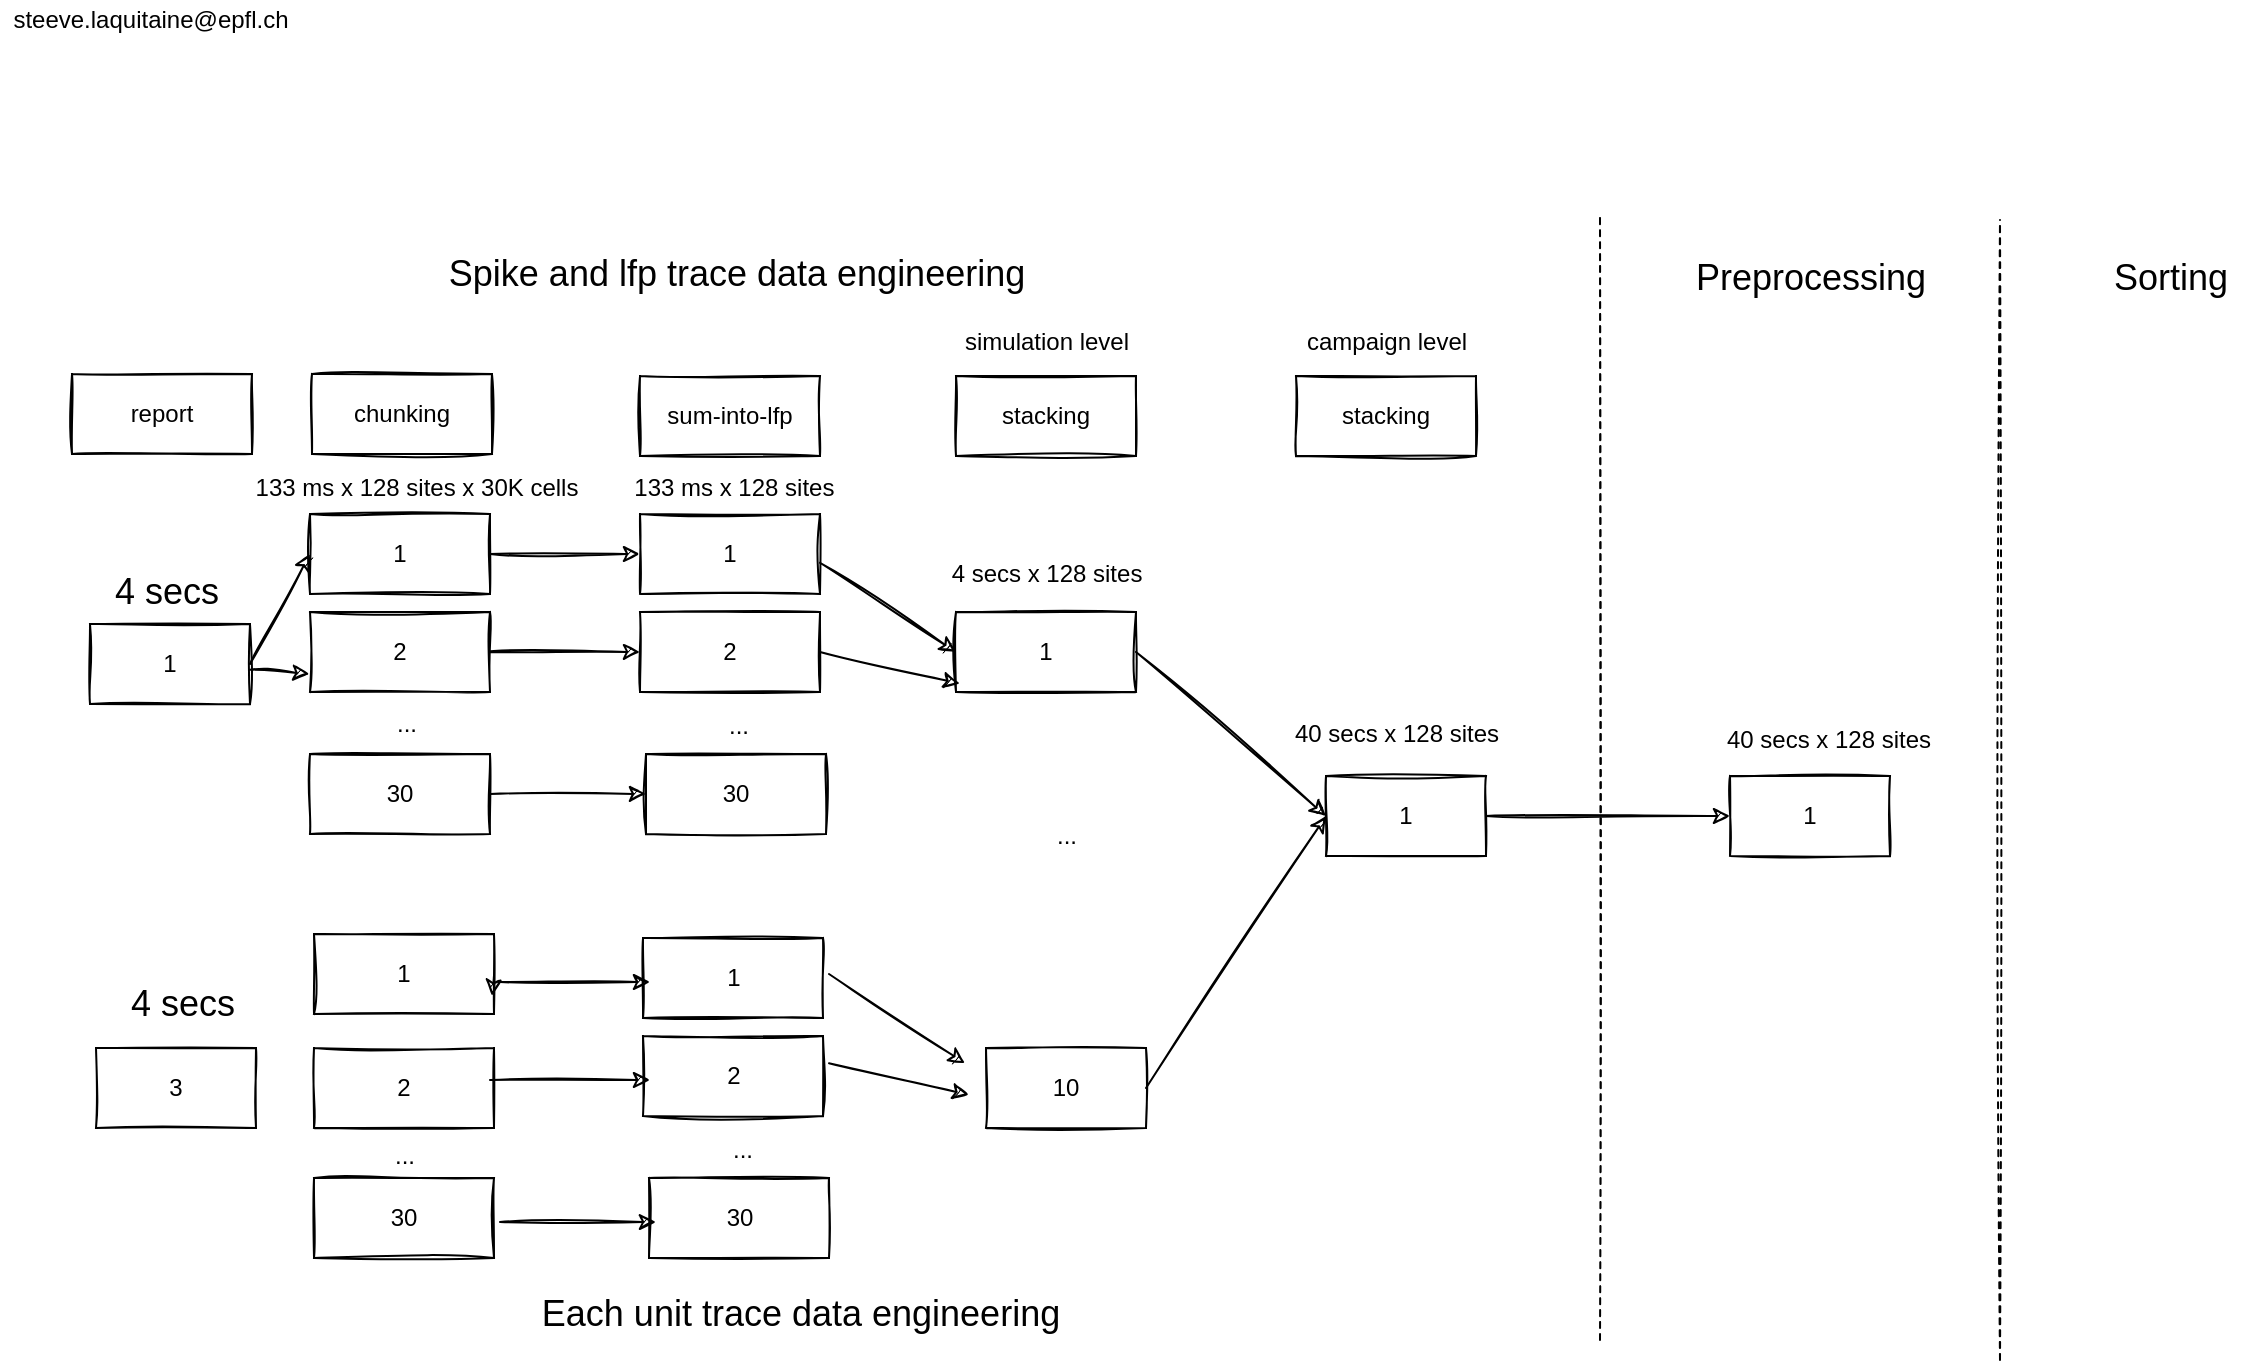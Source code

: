 <mxfile>
    <diagram id="oLMNUzMEJxlVeu7WXyMV" name="LFP trace">
        <mxGraphModel dx="2069" dy="853" grid="1" gridSize="10" guides="1" tooltips="1" connect="1" arrows="1" fold="1" page="1" pageScale="1" pageWidth="1169" pageHeight="827" background="none" math="0" shadow="0">
            <root>
                <mxCell id="0"/>
                <mxCell id="1" parent="0"/>
                <mxCell id="9" value="" style="shape=table;startSize=0;container=1;collapsible=0;childLayout=tableLayout;rounded=0;sketch=1;" vertex="1" parent="1">
                    <mxGeometry x="166" y="197" width="90" height="40" as="geometry"/>
                </mxCell>
                <mxCell id="10" value="" style="shape=partialRectangle;collapsible=0;dropTarget=0;pointerEvents=0;fillColor=none;top=0;left=0;bottom=0;right=0;points=[[0,0.5],[1,0.5]];portConstraint=eastwest;rounded=0;sketch=1;" vertex="1" parent="9">
                    <mxGeometry width="90" height="40" as="geometry"/>
                </mxCell>
                <mxCell id="11" value="chunking" style="shape=partialRectangle;html=1;whiteSpace=wrap;connectable=0;overflow=hidden;fillColor=none;top=0;left=0;bottom=0;right=0;pointerEvents=1;rounded=0;sketch=1;" vertex="1" parent="10">
                    <mxGeometry width="90" height="40" as="geometry">
                        <mxRectangle width="90" height="40" as="alternateBounds"/>
                    </mxGeometry>
                </mxCell>
                <mxCell id="12" value="" style="shape=table;startSize=0;container=1;collapsible=0;childLayout=tableLayout;rounded=0;sketch=1;" vertex="1" parent="1">
                    <mxGeometry x="488" y="198" width="90" height="40" as="geometry"/>
                </mxCell>
                <mxCell id="13" value="" style="shape=partialRectangle;collapsible=0;dropTarget=0;pointerEvents=0;fillColor=none;top=0;left=0;bottom=0;right=0;points=[[0,0.5],[1,0.5]];portConstraint=eastwest;rounded=0;sketch=1;" vertex="1" parent="12">
                    <mxGeometry width="90" height="40" as="geometry"/>
                </mxCell>
                <mxCell id="14" value="stacking" style="shape=partialRectangle;html=1;whiteSpace=wrap;connectable=0;overflow=hidden;fillColor=none;top=0;left=0;bottom=0;right=0;pointerEvents=1;rounded=0;sketch=1;" vertex="1" parent="13">
                    <mxGeometry width="90" height="40" as="geometry">
                        <mxRectangle width="90" height="40" as="alternateBounds"/>
                    </mxGeometry>
                </mxCell>
                <mxCell id="15" value="" style="shape=table;startSize=0;container=1;collapsible=0;childLayout=tableLayout;rounded=0;sketch=1;" vertex="1" parent="1">
                    <mxGeometry x="165" y="267" width="90" height="40" as="geometry"/>
                </mxCell>
                <mxCell id="16" value="" style="shape=partialRectangle;collapsible=0;dropTarget=0;pointerEvents=0;fillColor=none;top=0;left=0;bottom=0;right=0;points=[[0,0.5],[1,0.5]];portConstraint=eastwest;rounded=0;sketch=1;" vertex="1" parent="15">
                    <mxGeometry width="90" height="40" as="geometry"/>
                </mxCell>
                <mxCell id="17" value="1" style="shape=partialRectangle;html=1;whiteSpace=wrap;connectable=0;overflow=hidden;fillColor=none;top=0;left=0;bottom=0;right=0;pointerEvents=1;rounded=0;sketch=1;" vertex="1" parent="16">
                    <mxGeometry width="90" height="40" as="geometry">
                        <mxRectangle width="90" height="40" as="alternateBounds"/>
                    </mxGeometry>
                </mxCell>
                <mxCell id="29" style="edgeStyle=none;html=1;entryX=0;entryY=0.5;entryDx=0;entryDy=0;rounded=0;sketch=1;exitX=1;exitY=0.5;exitDx=0;exitDy=0;" edge="1" parent="1" source="16" target="TVICFS0kHj4t4Ta-pwgY-100">
                    <mxGeometry relative="1" as="geometry">
                        <mxPoint x="343" y="297" as="targetPoint"/>
                        <mxPoint x="173" y="287" as="sourcePoint"/>
                    </mxGeometry>
                </mxCell>
                <mxCell id="30" style="edgeStyle=none;html=1;rounded=0;sketch=1;entryX=0;entryY=0.5;entryDx=0;entryDy=0;" edge="1" parent="1" target="TVICFS0kHj4t4Ta-pwgY-103">
                    <mxGeometry relative="1" as="geometry">
                        <mxPoint x="340" y="336" as="targetPoint"/>
                        <mxPoint x="250" y="336" as="sourcePoint"/>
                    </mxGeometry>
                </mxCell>
                <mxCell id="32" value="&lt;font style=&quot;font-size: 18px&quot;&gt;Spike and lfp trace data engineering&lt;/font&gt;" style="text;html=1;resizable=0;autosize=1;align=center;verticalAlign=middle;points=[];fillColor=none;strokeColor=none;rounded=0;strokeWidth=10;sketch=1;" vertex="1" parent="1">
                    <mxGeometry x="228" y="137" width="300" height="20" as="geometry"/>
                </mxCell>
                <mxCell id="33" value="" style="shape=table;startSize=0;container=1;collapsible=0;childLayout=tableLayout;rounded=0;sketch=1;" vertex="1" parent="1">
                    <mxGeometry x="658" y="198" width="90" height="40" as="geometry"/>
                </mxCell>
                <mxCell id="34" value="" style="shape=partialRectangle;collapsible=0;dropTarget=0;pointerEvents=0;fillColor=none;top=0;left=0;bottom=0;right=0;points=[[0,0.5],[1,0.5]];portConstraint=eastwest;rounded=0;sketch=1;" vertex="1" parent="33">
                    <mxGeometry width="90" height="40" as="geometry"/>
                </mxCell>
                <mxCell id="35" value="stacking" style="shape=partialRectangle;html=1;whiteSpace=wrap;connectable=0;overflow=hidden;fillColor=none;top=0;left=0;bottom=0;right=0;pointerEvents=1;rounded=0;sketch=1;" vertex="1" parent="34">
                    <mxGeometry width="90" height="40" as="geometry">
                        <mxRectangle width="90" height="40" as="alternateBounds"/>
                    </mxGeometry>
                </mxCell>
                <mxCell id="36" value="" style="shape=table;startSize=0;container=1;collapsible=0;childLayout=tableLayout;rounded=0;sketch=1;" vertex="1" parent="1">
                    <mxGeometry x="673" y="398" width="80" height="40" as="geometry"/>
                </mxCell>
                <mxCell id="37" value="" style="shape=partialRectangle;collapsible=0;dropTarget=0;pointerEvents=0;fillColor=none;top=0;left=0;bottom=0;right=0;points=[[0,0.5],[1,0.5]];portConstraint=eastwest;rounded=0;sketch=1;" vertex="1" parent="36">
                    <mxGeometry width="80" height="40" as="geometry"/>
                </mxCell>
                <mxCell id="38" value="1" style="shape=partialRectangle;html=1;whiteSpace=wrap;connectable=0;overflow=hidden;fillColor=none;top=0;left=0;bottom=0;right=0;pointerEvents=1;rounded=0;sketch=1;" vertex="1" parent="37">
                    <mxGeometry width="80" height="40" as="geometry">
                        <mxRectangle width="80" height="40" as="alternateBounds"/>
                    </mxGeometry>
                </mxCell>
                <mxCell id="39" value="" style="shape=table;startSize=0;container=1;collapsible=0;childLayout=tableLayout;rounded=0;sketch=1;" vertex="1" parent="1">
                    <mxGeometry x="503" y="534" width="80" height="40" as="geometry"/>
                </mxCell>
                <mxCell id="40" value="" style="shape=partialRectangle;collapsible=0;dropTarget=0;pointerEvents=0;fillColor=none;top=0;left=0;bottom=0;right=0;points=[[0,0.5],[1,0.5]];portConstraint=eastwest;rounded=0;sketch=1;" vertex="1" parent="39">
                    <mxGeometry width="80" height="40" as="geometry"/>
                </mxCell>
                <mxCell id="41" value="10" style="shape=partialRectangle;html=1;whiteSpace=wrap;connectable=0;overflow=hidden;fillColor=none;top=0;left=0;bottom=0;right=0;pointerEvents=1;rounded=0;sketch=1;" vertex="1" parent="40">
                    <mxGeometry width="80" height="40" as="geometry">
                        <mxRectangle width="80" height="40" as="alternateBounds"/>
                    </mxGeometry>
                </mxCell>
                <mxCell id="42" value="" style="shape=table;startSize=0;container=1;collapsible=0;childLayout=tableLayout;rounded=0;sketch=1;" vertex="1" parent="1">
                    <mxGeometry x="167" y="477" width="90" height="40" as="geometry"/>
                </mxCell>
                <mxCell id="43" value="" style="shape=partialRectangle;collapsible=0;dropTarget=0;pointerEvents=0;fillColor=none;top=0;left=0;bottom=0;right=0;points=[[0,0.5],[1,0.5]];portConstraint=eastwest;rounded=0;sketch=1;" vertex="1" parent="42">
                    <mxGeometry width="90" height="40" as="geometry"/>
                </mxCell>
                <mxCell id="44" value="1" style="shape=partialRectangle;html=1;whiteSpace=wrap;connectable=0;overflow=hidden;fillColor=none;top=0;left=0;bottom=0;right=0;pointerEvents=1;rounded=0;sketch=1;" vertex="1" parent="43">
                    <mxGeometry width="90" height="40" as="geometry">
                        <mxRectangle width="90" height="40" as="alternateBounds"/>
                    </mxGeometry>
                </mxCell>
                <mxCell id="57" style="edgeStyle=none;html=1;exitX=1;exitY=0.5;exitDx=0;exitDy=0;entryX=0.989;entryY=0.75;entryDx=0;entryDy=0;entryPerimeter=0;rounded=0;sketch=1;" edge="1" parent="42">
                    <mxGeometry relative="1" as="geometry">
                        <mxPoint x="90" y="21" as="sourcePoint"/>
                        <mxPoint x="89.01" y="31" as="targetPoint"/>
                    </mxGeometry>
                </mxCell>
                <mxCell id="45" value="" style="shape=table;startSize=0;container=1;collapsible=0;childLayout=tableLayout;rounded=0;sketch=1;" vertex="1" parent="1">
                    <mxGeometry x="167" y="534" width="90" height="40" as="geometry"/>
                </mxCell>
                <mxCell id="46" value="" style="shape=partialRectangle;collapsible=0;dropTarget=0;pointerEvents=0;fillColor=none;top=0;left=0;bottom=0;right=0;points=[[0,0.5],[1,0.5]];portConstraint=eastwest;rounded=0;sketch=1;" vertex="1" parent="45">
                    <mxGeometry width="90" height="40" as="geometry"/>
                </mxCell>
                <mxCell id="47" value="2" style="shape=partialRectangle;html=1;whiteSpace=wrap;connectable=0;overflow=hidden;fillColor=none;top=0;left=0;bottom=0;right=0;pointerEvents=1;rounded=0;sketch=1;" vertex="1" parent="46">
                    <mxGeometry width="90" height="40" as="geometry">
                        <mxRectangle width="90" height="40" as="alternateBounds"/>
                    </mxGeometry>
                </mxCell>
                <mxCell id="48" value="" style="shape=table;startSize=0;container=1;collapsible=0;childLayout=tableLayout;rounded=0;sketch=1;" vertex="1" parent="1">
                    <mxGeometry x="167" y="599" width="90" height="40" as="geometry"/>
                </mxCell>
                <mxCell id="49" value="" style="shape=partialRectangle;collapsible=0;dropTarget=0;pointerEvents=0;fillColor=none;top=0;left=0;bottom=0;right=0;points=[[0,0.5],[1,0.5]];portConstraint=eastwest;rounded=0;sketch=1;" vertex="1" parent="48">
                    <mxGeometry width="90" height="40" as="geometry"/>
                </mxCell>
                <mxCell id="50" value="30" style="shape=partialRectangle;html=1;whiteSpace=wrap;connectable=0;overflow=hidden;fillColor=none;top=0;left=0;bottom=0;right=0;pointerEvents=1;rounded=0;sketch=1;" vertex="1" parent="49">
                    <mxGeometry width="90" height="40" as="geometry">
                        <mxRectangle width="90" height="40" as="alternateBounds"/>
                    </mxGeometry>
                </mxCell>
                <mxCell id="51" value="" style="shape=table;startSize=0;container=1;collapsible=0;childLayout=tableLayout;rounded=0;sketch=1;" vertex="1" parent="1">
                    <mxGeometry x="165" y="316" width="90" height="40" as="geometry"/>
                </mxCell>
                <mxCell id="52" value="" style="shape=partialRectangle;collapsible=0;dropTarget=0;pointerEvents=0;fillColor=none;top=0;left=0;bottom=0;right=0;points=[[0,0.5],[1,0.5]];portConstraint=eastwest;rounded=0;sketch=1;" vertex="1" parent="51">
                    <mxGeometry width="90" height="40" as="geometry"/>
                </mxCell>
                <mxCell id="53" value="2" style="shape=partialRectangle;html=1;whiteSpace=wrap;connectable=0;overflow=hidden;fillColor=none;top=0;left=0;bottom=0;right=0;pointerEvents=1;rounded=0;sketch=1;" vertex="1" parent="52">
                    <mxGeometry width="90" height="40" as="geometry">
                        <mxRectangle width="90" height="40" as="alternateBounds"/>
                    </mxGeometry>
                </mxCell>
                <mxCell id="54" value="" style="shape=table;startSize=0;container=1;collapsible=0;childLayout=tableLayout;rounded=0;sketch=1;" vertex="1" parent="1">
                    <mxGeometry x="165" y="387" width="90" height="40" as="geometry"/>
                </mxCell>
                <mxCell id="55" value="" style="shape=partialRectangle;collapsible=0;dropTarget=0;pointerEvents=0;fillColor=none;top=0;left=0;bottom=0;right=0;points=[[0,0.5],[1,0.5]];portConstraint=eastwest;rounded=0;sketch=1;" vertex="1" parent="54">
                    <mxGeometry width="90" height="40" as="geometry"/>
                </mxCell>
                <mxCell id="56" value="30" style="shape=partialRectangle;html=1;whiteSpace=wrap;connectable=0;overflow=hidden;fillColor=none;top=0;left=0;bottom=0;right=0;pointerEvents=1;rounded=0;sketch=1;" vertex="1" parent="55">
                    <mxGeometry width="90" height="40" as="geometry">
                        <mxRectangle width="90" height="40" as="alternateBounds"/>
                    </mxGeometry>
                </mxCell>
                <mxCell id="59" value="..." style="text;html=1;resizable=0;autosize=1;align=center;verticalAlign=middle;points=[];fillColor=none;strokeColor=none;rounded=0;sketch=1;" vertex="1" parent="1">
                    <mxGeometry x="528" y="418" width="30" height="20" as="geometry"/>
                </mxCell>
                <mxCell id="60" value="..." style="text;html=1;resizable=0;autosize=1;align=center;verticalAlign=middle;points=[];fillColor=none;strokeColor=none;rounded=0;sketch=1;" vertex="1" parent="1">
                    <mxGeometry x="198" y="362" width="30" height="20" as="geometry"/>
                </mxCell>
                <mxCell id="61" value="..." style="text;html=1;resizable=0;autosize=1;align=center;verticalAlign=middle;points=[];fillColor=none;strokeColor=none;rounded=0;sketch=1;" vertex="1" parent="1">
                    <mxGeometry x="197" y="578" width="30" height="20" as="geometry"/>
                </mxCell>
                <mxCell id="65" value="simulation level" style="text;html=1;resizable=0;autosize=1;align=center;verticalAlign=middle;points=[];fillColor=none;strokeColor=none;rounded=0;sketch=1;" vertex="1" parent="1">
                    <mxGeometry x="483" y="171" width="100" height="20" as="geometry"/>
                </mxCell>
                <mxCell id="66" value="campaign level" style="text;html=1;resizable=0;autosize=1;align=center;verticalAlign=middle;points=[];fillColor=none;strokeColor=none;rounded=0;sketch=1;" vertex="1" parent="1">
                    <mxGeometry x="653" y="171" width="100" height="20" as="geometry"/>
                </mxCell>
                <mxCell id="67" style="edgeStyle=none;html=1;entryX=0;entryY=0.5;entryDx=0;entryDy=0;exitX=1;exitY=0.5;exitDx=0;exitDy=0;rounded=0;sketch=1;" edge="1" parent="1" source="TVICFS0kHj4t4Ta-pwgY-106" target="37">
                    <mxGeometry relative="1" as="geometry">
                        <mxPoint x="483" y="318" as="targetPoint"/>
                        <mxPoint x="573" y="318" as="sourcePoint"/>
                    </mxGeometry>
                </mxCell>
                <mxCell id="68" style="edgeStyle=none;html=1;entryX=0;entryY=0.5;entryDx=0;entryDy=0;exitX=1;exitY=0.5;exitDx=0;exitDy=0;rounded=0;sketch=1;" edge="1" parent="1" source="40" target="37">
                    <mxGeometry relative="1" as="geometry">
                        <mxPoint x="678" y="368" as="targetPoint"/>
                        <mxPoint x="583" y="328" as="sourcePoint"/>
                    </mxGeometry>
                </mxCell>
                <mxCell id="69" value="&lt;span style=&quot;font-size: 18px&quot;&gt;Each unit trace data engineering&lt;/span&gt;" style="text;html=1;resizable=0;autosize=1;align=center;verticalAlign=middle;points=[];fillColor=none;strokeColor=none;rounded=0;strokeWidth=10;sketch=1;" vertex="1" parent="1">
                    <mxGeometry x="275" y="657" width="270" height="20" as="geometry"/>
                </mxCell>
                <mxCell id="70" value="&lt;font style=&quot;font-size: 18px&quot;&gt;Preprocessing&lt;/font&gt;" style="text;html=1;resizable=0;autosize=1;align=center;verticalAlign=middle;points=[];fillColor=none;strokeColor=none;rounded=0;strokeWidth=10;sketch=1;" vertex="1" parent="1">
                    <mxGeometry x="850" y="139" width="130" height="20" as="geometry"/>
                </mxCell>
                <mxCell id="71" value="" style="shape=table;startSize=0;container=1;collapsible=0;childLayout=tableLayout;rounded=0;sketch=1;" vertex="1" parent="1">
                    <mxGeometry x="875" y="398" width="80" height="40" as="geometry"/>
                </mxCell>
                <mxCell id="72" value="" style="shape=partialRectangle;collapsible=0;dropTarget=0;pointerEvents=0;fillColor=none;top=0;left=0;bottom=0;right=0;points=[[0,0.5],[1,0.5]];portConstraint=eastwest;rounded=0;sketch=1;" vertex="1" parent="71">
                    <mxGeometry width="80" height="40" as="geometry"/>
                </mxCell>
                <mxCell id="73" value="1" style="shape=partialRectangle;html=1;whiteSpace=wrap;connectable=0;overflow=hidden;fillColor=none;top=0;left=0;bottom=0;right=0;pointerEvents=1;rounded=0;sketch=1;" vertex="1" parent="72">
                    <mxGeometry width="80" height="40" as="geometry">
                        <mxRectangle width="80" height="40" as="alternateBounds"/>
                    </mxGeometry>
                </mxCell>
                <mxCell id="74" style="edgeStyle=none;html=1;entryX=0;entryY=0.5;entryDx=0;entryDy=0;exitX=1;exitY=0.5;exitDx=0;exitDy=0;rounded=0;sketch=1;" edge="1" parent="1" source="37" target="72">
                    <mxGeometry relative="1" as="geometry">
                        <mxPoint x="683.0" y="428" as="targetPoint"/>
                        <mxPoint x="583" y="328" as="sourcePoint"/>
                    </mxGeometry>
                </mxCell>
                <mxCell id="75" value="&lt;font style=&quot;font-size: 12px&quot;&gt;steeve.laquitaine@epfl.ch&lt;/font&gt;" style="text;html=1;resizable=0;autosize=1;align=center;verticalAlign=middle;points=[];fillColor=none;strokeColor=none;rounded=0;strokeWidth=10;sketch=1;" vertex="1" parent="1">
                    <mxGeometry x="10" y="10" width="150" height="20" as="geometry"/>
                </mxCell>
                <mxCell id="76" value="" style="shape=table;startSize=0;container=1;collapsible=0;childLayout=tableLayout;rounded=0;sketch=1;" vertex="1" parent="1">
                    <mxGeometry x="55" y="322" width="80" height="40" as="geometry"/>
                </mxCell>
                <mxCell id="77" value="" style="shape=partialRectangle;collapsible=0;dropTarget=0;pointerEvents=0;fillColor=none;top=0;left=0;bottom=0;right=0;points=[[0,0.5],[1,0.5]];portConstraint=eastwest;rounded=0;sketch=1;" vertex="1" parent="76">
                    <mxGeometry width="80" height="40" as="geometry"/>
                </mxCell>
                <mxCell id="78" value="1" style="shape=partialRectangle;html=1;whiteSpace=wrap;connectable=0;overflow=hidden;fillColor=none;top=0;left=0;bottom=0;right=0;pointerEvents=1;rounded=0;sketch=1;" vertex="1" parent="77">
                    <mxGeometry width="80" height="40" as="geometry">
                        <mxRectangle width="80" height="40" as="alternateBounds"/>
                    </mxGeometry>
                </mxCell>
                <mxCell id="79" value="" style="shape=table;startSize=0;container=1;collapsible=0;childLayout=tableLayout;rounded=0;sketch=1;" vertex="1" parent="1">
                    <mxGeometry x="46" y="197" width="90" height="40" as="geometry"/>
                </mxCell>
                <mxCell id="80" value="" style="shape=partialRectangle;collapsible=0;dropTarget=0;pointerEvents=0;fillColor=none;top=0;left=0;bottom=0;right=0;points=[[0,0.5],[1,0.5]];portConstraint=eastwest;rounded=0;sketch=1;" vertex="1" parent="79">
                    <mxGeometry width="90" height="40" as="geometry"/>
                </mxCell>
                <mxCell id="81" value="report" style="shape=partialRectangle;html=1;whiteSpace=wrap;connectable=0;overflow=hidden;fillColor=none;top=0;left=0;bottom=0;right=0;pointerEvents=1;rounded=0;sketch=1;" vertex="1" parent="80">
                    <mxGeometry width="90" height="40" as="geometry">
                        <mxRectangle width="90" height="40" as="alternateBounds"/>
                    </mxGeometry>
                </mxCell>
                <mxCell id="82" style="edgeStyle=none;html=1;entryX=0;entryY=0.5;entryDx=0;entryDy=0;rounded=0;sketch=1;exitX=1;exitY=0.5;exitDx=0;exitDy=0;" edge="1" parent="1" source="77" target="16">
                    <mxGeometry relative="1" as="geometry">
                        <mxPoint x="360.04" y="319.0" as="targetPoint"/>
                        <mxPoint x="265" y="297" as="sourcePoint"/>
                    </mxGeometry>
                </mxCell>
                <mxCell id="83" style="edgeStyle=none;html=1;entryX=-0.003;entryY=0.775;entryDx=0;entryDy=0;rounded=0;sketch=1;entryPerimeter=0;" edge="1" parent="1" source="77" target="52">
                    <mxGeometry relative="1" as="geometry">
                        <mxPoint x="175" y="297" as="targetPoint"/>
                        <mxPoint x="130" y="336" as="sourcePoint"/>
                    </mxGeometry>
                </mxCell>
                <mxCell id="84" value="4 secs" style="text;html=1;resizable=0;autosize=1;align=center;verticalAlign=middle;points=[];fillColor=none;strokeColor=none;rounded=0;sketch=1;fontSize=18;" vertex="1" parent="1">
                    <mxGeometry x="58" y="291" width="70" height="30" as="geometry"/>
                </mxCell>
                <mxCell id="85" value="&lt;font style=&quot;font-size: 12px&quot;&gt;133 ms x 128 sites x 30K cells&lt;/font&gt;" style="text;html=1;resizable=0;autosize=1;align=center;verticalAlign=middle;points=[];fillColor=none;strokeColor=none;rounded=0;sketch=1;fontSize=18;" vertex="1" parent="1">
                    <mxGeometry x="128" y="237" width="180" height="30" as="geometry"/>
                </mxCell>
                <mxCell id="86" value="" style="shape=table;startSize=0;container=1;collapsible=0;childLayout=tableLayout;rounded=0;sketch=1;" vertex="1" parent="1">
                    <mxGeometry x="58" y="534" width="80" height="40" as="geometry"/>
                </mxCell>
                <mxCell id="87" value="" style="shape=partialRectangle;collapsible=0;dropTarget=0;pointerEvents=0;fillColor=none;top=0;left=0;bottom=0;right=0;points=[[0,0.5],[1,0.5]];portConstraint=eastwest;rounded=0;sketch=1;" vertex="1" parent="86">
                    <mxGeometry width="80" height="40" as="geometry"/>
                </mxCell>
                <mxCell id="88" value="3" style="shape=partialRectangle;html=1;whiteSpace=wrap;connectable=0;overflow=hidden;fillColor=none;top=0;left=0;bottom=0;right=0;pointerEvents=1;rounded=0;sketch=1;" vertex="1" parent="87">
                    <mxGeometry width="80" height="40" as="geometry">
                        <mxRectangle width="80" height="40" as="alternateBounds"/>
                    </mxGeometry>
                </mxCell>
                <mxCell id="89" value="4 secs" style="text;html=1;resizable=0;autosize=1;align=center;verticalAlign=middle;points=[];fillColor=none;strokeColor=none;rounded=0;sketch=1;fontSize=18;" vertex="1" parent="1">
                    <mxGeometry x="66" y="497" width="70" height="30" as="geometry"/>
                </mxCell>
                <mxCell id="TVICFS0kHj4t4Ta-pwgY-92" value="" style="shape=table;startSize=0;container=1;collapsible=0;childLayout=tableLayout;rounded=0;sketch=1;" vertex="1" parent="1">
                    <mxGeometry x="330" y="198" width="90" height="40" as="geometry"/>
                </mxCell>
                <mxCell id="TVICFS0kHj4t4Ta-pwgY-93" value="" style="shape=partialRectangle;collapsible=0;dropTarget=0;pointerEvents=0;fillColor=none;top=0;left=0;bottom=0;right=0;points=[[0,0.5],[1,0.5]];portConstraint=eastwest;rounded=0;sketch=1;" vertex="1" parent="TVICFS0kHj4t4Ta-pwgY-92">
                    <mxGeometry width="90" height="40" as="geometry"/>
                </mxCell>
                <mxCell id="TVICFS0kHj4t4Ta-pwgY-94" value="sum-into-lfp" style="shape=partialRectangle;html=1;whiteSpace=wrap;connectable=0;overflow=hidden;fillColor=none;top=0;left=0;bottom=0;right=0;pointerEvents=1;rounded=0;sketch=1;" vertex="1" parent="TVICFS0kHj4t4Ta-pwgY-93">
                    <mxGeometry width="90" height="40" as="geometry">
                        <mxRectangle width="90" height="40" as="alternateBounds"/>
                    </mxGeometry>
                </mxCell>
                <mxCell id="TVICFS0kHj4t4Ta-pwgY-99" value="" style="shape=table;startSize=0;container=1;collapsible=0;childLayout=tableLayout;rounded=0;sketch=1;" vertex="1" parent="1">
                    <mxGeometry x="330" y="267" width="90" height="40" as="geometry"/>
                </mxCell>
                <mxCell id="TVICFS0kHj4t4Ta-pwgY-100" value="" style="shape=partialRectangle;collapsible=0;dropTarget=0;pointerEvents=0;fillColor=none;top=0;left=0;bottom=0;right=0;points=[[0,0.5],[1,0.5]];portConstraint=eastwest;rounded=0;sketch=1;" vertex="1" parent="TVICFS0kHj4t4Ta-pwgY-99">
                    <mxGeometry width="90" height="40" as="geometry"/>
                </mxCell>
                <mxCell id="TVICFS0kHj4t4Ta-pwgY-101" value="1" style="shape=partialRectangle;html=1;whiteSpace=wrap;connectable=0;overflow=hidden;fillColor=none;top=0;left=0;bottom=0;right=0;pointerEvents=1;rounded=0;sketch=1;" vertex="1" parent="TVICFS0kHj4t4Ta-pwgY-100">
                    <mxGeometry width="90" height="40" as="geometry">
                        <mxRectangle width="90" height="40" as="alternateBounds"/>
                    </mxGeometry>
                </mxCell>
                <mxCell id="TVICFS0kHj4t4Ta-pwgY-102" value="" style="shape=table;startSize=0;container=1;collapsible=0;childLayout=tableLayout;rounded=0;sketch=1;" vertex="1" parent="1">
                    <mxGeometry x="330" y="316" width="90" height="40" as="geometry"/>
                </mxCell>
                <mxCell id="TVICFS0kHj4t4Ta-pwgY-103" value="" style="shape=partialRectangle;collapsible=0;dropTarget=0;pointerEvents=0;fillColor=none;top=0;left=0;bottom=0;right=0;points=[[0,0.5],[1,0.5]];portConstraint=eastwest;rounded=0;sketch=1;" vertex="1" parent="TVICFS0kHj4t4Ta-pwgY-102">
                    <mxGeometry width="90" height="40" as="geometry"/>
                </mxCell>
                <mxCell id="TVICFS0kHj4t4Ta-pwgY-104" value="2" style="shape=partialRectangle;html=1;whiteSpace=wrap;connectable=0;overflow=hidden;fillColor=none;top=0;left=0;bottom=0;right=0;pointerEvents=1;rounded=0;sketch=1;" vertex="1" parent="TVICFS0kHj4t4Ta-pwgY-103">
                    <mxGeometry width="90" height="40" as="geometry">
                        <mxRectangle width="90" height="40" as="alternateBounds"/>
                    </mxGeometry>
                </mxCell>
                <mxCell id="TVICFS0kHj4t4Ta-pwgY-105" value="" style="shape=table;startSize=0;container=1;collapsible=0;childLayout=tableLayout;rounded=0;sketch=1;" vertex="1" parent="1">
                    <mxGeometry x="488" y="316" width="90" height="40" as="geometry"/>
                </mxCell>
                <mxCell id="TVICFS0kHj4t4Ta-pwgY-106" value="" style="shape=partialRectangle;collapsible=0;dropTarget=0;pointerEvents=0;fillColor=none;top=0;left=0;bottom=0;right=0;points=[[0,0.5],[1,0.5]];portConstraint=eastwest;rounded=0;sketch=1;" vertex="1" parent="TVICFS0kHj4t4Ta-pwgY-105">
                    <mxGeometry width="90" height="40" as="geometry"/>
                </mxCell>
                <mxCell id="TVICFS0kHj4t4Ta-pwgY-107" value="1" style="shape=partialRectangle;html=1;whiteSpace=wrap;connectable=0;overflow=hidden;fillColor=none;top=0;left=0;bottom=0;right=0;pointerEvents=1;rounded=0;sketch=1;" vertex="1" parent="TVICFS0kHj4t4Ta-pwgY-106">
                    <mxGeometry width="90" height="40" as="geometry">
                        <mxRectangle width="90" height="40" as="alternateBounds"/>
                    </mxGeometry>
                </mxCell>
                <mxCell id="TVICFS0kHj4t4Ta-pwgY-108" value="" style="shape=table;startSize=0;container=1;collapsible=0;childLayout=tableLayout;rounded=0;sketch=1;" vertex="1" parent="1">
                    <mxGeometry x="333" y="387" width="90" height="40" as="geometry"/>
                </mxCell>
                <mxCell id="TVICFS0kHj4t4Ta-pwgY-109" value="" style="shape=partialRectangle;collapsible=0;dropTarget=0;pointerEvents=0;fillColor=none;top=0;left=0;bottom=0;right=0;points=[[0,0.5],[1,0.5]];portConstraint=eastwest;rounded=0;sketch=1;" vertex="1" parent="TVICFS0kHj4t4Ta-pwgY-108">
                    <mxGeometry width="90" height="40" as="geometry"/>
                </mxCell>
                <mxCell id="TVICFS0kHj4t4Ta-pwgY-110" value="30" style="shape=partialRectangle;html=1;whiteSpace=wrap;connectable=0;overflow=hidden;fillColor=none;top=0;left=0;bottom=0;right=0;pointerEvents=1;rounded=0;sketch=1;" vertex="1" parent="TVICFS0kHj4t4Ta-pwgY-109">
                    <mxGeometry width="90" height="40" as="geometry">
                        <mxRectangle width="90" height="40" as="alternateBounds"/>
                    </mxGeometry>
                </mxCell>
                <mxCell id="TVICFS0kHj4t4Ta-pwgY-113" style="edgeStyle=none;html=1;entryX=0;entryY=0.5;entryDx=0;entryDy=0;rounded=0;sketch=1;exitX=1;exitY=0.5;exitDx=0;exitDy=0;" edge="1" parent="1" source="55" target="TVICFS0kHj4t4Ta-pwgY-109">
                    <mxGeometry relative="1" as="geometry">
                        <mxPoint x="340" y="346" as="targetPoint"/>
                        <mxPoint x="265" y="346" as="sourcePoint"/>
                    </mxGeometry>
                </mxCell>
                <mxCell id="TVICFS0kHj4t4Ta-pwgY-117" style="edgeStyle=none;html=1;rounded=0;sketch=1;exitX=1;exitY=0.5;exitDx=0;exitDy=0;entryX=0;entryY=0.5;entryDx=0;entryDy=0;" edge="1" parent="1" target="TVICFS0kHj4t4Ta-pwgY-106">
                    <mxGeometry relative="1" as="geometry">
                        <mxPoint x="500" y="291" as="targetPoint"/>
                        <mxPoint x="420" y="291.38" as="sourcePoint"/>
                    </mxGeometry>
                </mxCell>
                <mxCell id="TVICFS0kHj4t4Ta-pwgY-119" style="edgeStyle=none;html=1;rounded=0;sketch=1;exitX=1;exitY=0.5;exitDx=0;exitDy=0;entryX=0.022;entryY=0.894;entryDx=0;entryDy=0;entryPerimeter=0;" edge="1" parent="1" source="TVICFS0kHj4t4Ta-pwgY-103" target="TVICFS0kHj4t4Ta-pwgY-106">
                    <mxGeometry relative="1" as="geometry">
                        <mxPoint x="500" y="287" as="targetPoint"/>
                        <mxPoint x="430" y="301.38" as="sourcePoint"/>
                    </mxGeometry>
                </mxCell>
                <mxCell id="TVICFS0kHj4t4Ta-pwgY-120" value="..." style="text;html=1;resizable=0;autosize=1;align=center;verticalAlign=middle;points=[];fillColor=none;strokeColor=none;rounded=0;sketch=1;" vertex="1" parent="1">
                    <mxGeometry x="364" y="363" width="30" height="20" as="geometry"/>
                </mxCell>
                <mxCell id="TVICFS0kHj4t4Ta-pwgY-121" value="" style="shape=table;startSize=0;container=1;collapsible=0;childLayout=tableLayout;rounded=0;sketch=1;" vertex="1" parent="1">
                    <mxGeometry x="331.5" y="479" width="90" height="40" as="geometry"/>
                </mxCell>
                <mxCell id="TVICFS0kHj4t4Ta-pwgY-122" value="" style="shape=partialRectangle;collapsible=0;dropTarget=0;pointerEvents=0;fillColor=none;top=0;left=0;bottom=0;right=0;points=[[0,0.5],[1,0.5]];portConstraint=eastwest;rounded=0;sketch=1;" vertex="1" parent="TVICFS0kHj4t4Ta-pwgY-121">
                    <mxGeometry width="90" height="40" as="geometry"/>
                </mxCell>
                <mxCell id="TVICFS0kHj4t4Ta-pwgY-123" value="1" style="shape=partialRectangle;html=1;whiteSpace=wrap;connectable=0;overflow=hidden;fillColor=none;top=0;left=0;bottom=0;right=0;pointerEvents=1;rounded=0;sketch=1;" vertex="1" parent="TVICFS0kHj4t4Ta-pwgY-122">
                    <mxGeometry width="90" height="40" as="geometry">
                        <mxRectangle width="90" height="40" as="alternateBounds"/>
                    </mxGeometry>
                </mxCell>
                <mxCell id="TVICFS0kHj4t4Ta-pwgY-124" value="" style="shape=table;startSize=0;container=1;collapsible=0;childLayout=tableLayout;rounded=0;sketch=1;" vertex="1" parent="1">
                    <mxGeometry x="331.5" y="528" width="90" height="40" as="geometry"/>
                </mxCell>
                <mxCell id="TVICFS0kHj4t4Ta-pwgY-125" value="" style="shape=partialRectangle;collapsible=0;dropTarget=0;pointerEvents=0;fillColor=none;top=0;left=0;bottom=0;right=0;points=[[0,0.5],[1,0.5]];portConstraint=eastwest;rounded=0;sketch=1;" vertex="1" parent="TVICFS0kHj4t4Ta-pwgY-124">
                    <mxGeometry width="90" height="40" as="geometry"/>
                </mxCell>
                <mxCell id="TVICFS0kHj4t4Ta-pwgY-126" value="2" style="shape=partialRectangle;html=1;whiteSpace=wrap;connectable=0;overflow=hidden;fillColor=none;top=0;left=0;bottom=0;right=0;pointerEvents=1;rounded=0;sketch=1;" vertex="1" parent="TVICFS0kHj4t4Ta-pwgY-125">
                    <mxGeometry width="90" height="40" as="geometry">
                        <mxRectangle width="90" height="40" as="alternateBounds"/>
                    </mxGeometry>
                </mxCell>
                <mxCell id="TVICFS0kHj4t4Ta-pwgY-127" value="" style="shape=table;startSize=0;container=1;collapsible=0;childLayout=tableLayout;rounded=0;sketch=1;" vertex="1" parent="1">
                    <mxGeometry x="334.5" y="599" width="90" height="40" as="geometry"/>
                </mxCell>
                <mxCell id="TVICFS0kHj4t4Ta-pwgY-128" value="" style="shape=partialRectangle;collapsible=0;dropTarget=0;pointerEvents=0;fillColor=none;top=0;left=0;bottom=0;right=0;points=[[0,0.5],[1,0.5]];portConstraint=eastwest;rounded=0;sketch=1;" vertex="1" parent="TVICFS0kHj4t4Ta-pwgY-127">
                    <mxGeometry width="90" height="40" as="geometry"/>
                </mxCell>
                <mxCell id="TVICFS0kHj4t4Ta-pwgY-129" value="30" style="shape=partialRectangle;html=1;whiteSpace=wrap;connectable=0;overflow=hidden;fillColor=none;top=0;left=0;bottom=0;right=0;pointerEvents=1;rounded=0;sketch=1;" vertex="1" parent="TVICFS0kHj4t4Ta-pwgY-128">
                    <mxGeometry width="90" height="40" as="geometry">
                        <mxRectangle width="90" height="40" as="alternateBounds"/>
                    </mxGeometry>
                </mxCell>
                <mxCell id="TVICFS0kHj4t4Ta-pwgY-130" value="..." style="text;html=1;resizable=0;autosize=1;align=center;verticalAlign=middle;points=[];fillColor=none;strokeColor=none;rounded=0;sketch=1;" vertex="1" parent="1">
                    <mxGeometry x="365.5" y="575" width="30" height="20" as="geometry"/>
                </mxCell>
                <mxCell id="TVICFS0kHj4t4Ta-pwgY-131" style="edgeStyle=none;html=1;entryX=0;entryY=0.5;entryDx=0;entryDy=0;rounded=0;sketch=1;exitX=1;exitY=0.5;exitDx=0;exitDy=0;" edge="1" parent="1">
                    <mxGeometry relative="1" as="geometry">
                        <mxPoint x="335" y="501" as="targetPoint"/>
                        <mxPoint x="260" y="501" as="sourcePoint"/>
                    </mxGeometry>
                </mxCell>
                <mxCell id="TVICFS0kHj4t4Ta-pwgY-132" style="edgeStyle=none;html=1;rounded=0;sketch=1;entryX=0;entryY=0.5;entryDx=0;entryDy=0;" edge="1" parent="1">
                    <mxGeometry relative="1" as="geometry">
                        <mxPoint x="335" y="550" as="targetPoint"/>
                        <mxPoint x="255" y="550" as="sourcePoint"/>
                    </mxGeometry>
                </mxCell>
                <mxCell id="TVICFS0kHj4t4Ta-pwgY-133" style="edgeStyle=none;html=1;entryX=0;entryY=0.5;entryDx=0;entryDy=0;rounded=0;sketch=1;exitX=1;exitY=0.5;exitDx=0;exitDy=0;" edge="1" parent="1">
                    <mxGeometry relative="1" as="geometry">
                        <mxPoint x="338" y="621" as="targetPoint"/>
                        <mxPoint x="260" y="621" as="sourcePoint"/>
                    </mxGeometry>
                </mxCell>
                <mxCell id="TVICFS0kHj4t4Ta-pwgY-135" style="edgeStyle=none;html=1;rounded=0;sketch=1;exitX=1;exitY=0.5;exitDx=0;exitDy=0;entryX=0;entryY=0.5;entryDx=0;entryDy=0;" edge="1" parent="1">
                    <mxGeometry relative="1" as="geometry">
                        <mxPoint x="492.5" y="541.62" as="targetPoint"/>
                        <mxPoint x="424.5" y="497.0" as="sourcePoint"/>
                    </mxGeometry>
                </mxCell>
                <mxCell id="TVICFS0kHj4t4Ta-pwgY-136" style="edgeStyle=none;html=1;rounded=0;sketch=1;exitX=1;exitY=0.5;exitDx=0;exitDy=0;entryX=0.022;entryY=0.894;entryDx=0;entryDy=0;entryPerimeter=0;" edge="1" parent="1">
                    <mxGeometry relative="1" as="geometry">
                        <mxPoint x="494.48" y="557.38" as="targetPoint"/>
                        <mxPoint x="424.5" y="541.62" as="sourcePoint"/>
                    </mxGeometry>
                </mxCell>
                <mxCell id="TVICFS0kHj4t4Ta-pwgY-137" value="&amp;nbsp;133 ms x 128 sites" style="text;html=1;resizable=0;autosize=1;align=center;verticalAlign=middle;points=[];fillColor=none;strokeColor=none;rounded=0;sketch=1;" vertex="1" parent="1">
                    <mxGeometry x="315" y="244" width="120" height="20" as="geometry"/>
                </mxCell>
                <mxCell id="TVICFS0kHj4t4Ta-pwgY-138" value="4 secs x 128 sites" style="text;html=1;resizable=0;autosize=1;align=center;verticalAlign=middle;points=[];fillColor=none;strokeColor=none;rounded=0;sketch=1;" vertex="1" parent="1">
                    <mxGeometry x="478" y="287" width="110" height="20" as="geometry"/>
                </mxCell>
                <mxCell id="TVICFS0kHj4t4Ta-pwgY-139" value="40 secs x 128 sites" style="text;html=1;resizable=0;autosize=1;align=center;verticalAlign=middle;points=[];fillColor=none;strokeColor=none;rounded=0;sketch=1;" vertex="1" parent="1">
                    <mxGeometry x="648" y="367" width="120" height="20" as="geometry"/>
                </mxCell>
                <mxCell id="TVICFS0kHj4t4Ta-pwgY-140" value="40 secs x 128 sites" style="text;html=1;resizable=0;autosize=1;align=center;verticalAlign=middle;points=[];fillColor=none;strokeColor=none;rounded=0;sketch=1;" vertex="1" parent="1">
                    <mxGeometry x="864" y="370" width="120" height="20" as="geometry"/>
                </mxCell>
                <mxCell id="PQrTYAjEyC5QOexO3na0-89" value="&lt;font style=&quot;font-size: 18px&quot;&gt;Sorting&lt;/font&gt;" style="text;html=1;resizable=0;autosize=1;align=center;verticalAlign=middle;points=[];fillColor=none;strokeColor=none;rounded=0;strokeWidth=10;sketch=1;" vertex="1" parent="1">
                    <mxGeometry x="1060" y="139" width="70" height="20" as="geometry"/>
                </mxCell>
                <mxCell id="ePqyMbN4v-0GWkYTJ7su-89" value="" style="endArrow=none;dashed=1;html=1;sketch=1;fontSize=12;" edge="1" parent="1">
                    <mxGeometry width="50" height="50" relative="1" as="geometry">
                        <mxPoint x="810" y="680" as="sourcePoint"/>
                        <mxPoint x="810" y="117" as="targetPoint"/>
                    </mxGeometry>
                </mxCell>
                <mxCell id="ePqyMbN4v-0GWkYTJ7su-90" value="" style="endArrow=none;dashed=1;html=1;sketch=1;fontSize=12;" edge="1" parent="1">
                    <mxGeometry width="50" height="50" relative="1" as="geometry">
                        <mxPoint x="1010" y="690" as="sourcePoint"/>
                        <mxPoint x="1010" y="120" as="targetPoint"/>
                    </mxGeometry>
                </mxCell>
            </root>
        </mxGraphModel>
    </diagram>
    <diagram id="X2YZmN9wY-D4YKuuBB5m" name="Each unit trace">
        <mxGraphModel dx="2364" dy="974" grid="1" gridSize="10" guides="1" tooltips="1" connect="1" arrows="1" fold="1" page="1" pageScale="1" pageWidth="1169" pageHeight="827" background="none" math="0" shadow="0">
            <root>
                <mxCell id="RGSGin7HSIIOFej64FQr-0"/>
                <mxCell id="RGSGin7HSIIOFej64FQr-1" parent="RGSGin7HSIIOFej64FQr-0"/>
                <mxCell id="lTQcFziOKOacI90HI9VL-0" value="" style="shape=table;startSize=0;container=1;collapsible=0;childLayout=tableLayout;rounded=0;sketch=1;" vertex="1" parent="RGSGin7HSIIOFej64FQr-1">
                    <mxGeometry x="166" y="172" width="90" height="40" as="geometry"/>
                </mxCell>
                <mxCell id="lTQcFziOKOacI90HI9VL-1" value="" style="shape=partialRectangle;collapsible=0;dropTarget=0;pointerEvents=0;fillColor=none;top=0;left=0;bottom=0;right=0;points=[[0,0.5],[1,0.5]];portConstraint=eastwest;rounded=0;sketch=1;" vertex="1" parent="lTQcFziOKOacI90HI9VL-0">
                    <mxGeometry width="90" height="40" as="geometry"/>
                </mxCell>
                <mxCell id="lTQcFziOKOacI90HI9VL-2" value="chunking" style="shape=partialRectangle;html=1;whiteSpace=wrap;connectable=0;overflow=hidden;fillColor=none;top=0;left=0;bottom=0;right=0;pointerEvents=1;rounded=0;sketch=1;" vertex="1" parent="lTQcFziOKOacI90HI9VL-1">
                    <mxGeometry width="90" height="40" as="geometry">
                        <mxRectangle width="90" height="40" as="alternateBounds"/>
                    </mxGeometry>
                </mxCell>
                <mxCell id="lTQcFziOKOacI90HI9VL-3" value="" style="shape=table;startSize=0;container=1;collapsible=0;childLayout=tableLayout;rounded=0;sketch=1;" vertex="1" parent="RGSGin7HSIIOFej64FQr-1">
                    <mxGeometry x="488" y="170" width="90" height="40" as="geometry"/>
                </mxCell>
                <mxCell id="lTQcFziOKOacI90HI9VL-4" value="" style="shape=partialRectangle;collapsible=0;dropTarget=0;pointerEvents=0;fillColor=none;top=0;left=0;bottom=0;right=0;points=[[0,0.5],[1,0.5]];portConstraint=eastwest;rounded=0;sketch=1;" vertex="1" parent="lTQcFziOKOacI90HI9VL-3">
                    <mxGeometry width="90" height="40" as="geometry"/>
                </mxCell>
                <mxCell id="lTQcFziOKOacI90HI9VL-5" value="stacking" style="shape=partialRectangle;html=1;whiteSpace=wrap;connectable=0;overflow=hidden;fillColor=none;top=0;left=0;bottom=0;right=0;pointerEvents=1;rounded=0;sketch=1;" vertex="1" parent="lTQcFziOKOacI90HI9VL-4">
                    <mxGeometry width="90" height="40" as="geometry">
                        <mxRectangle width="90" height="40" as="alternateBounds"/>
                    </mxGeometry>
                </mxCell>
                <mxCell id="lTQcFziOKOacI90HI9VL-6" value="" style="shape=table;startSize=0;container=1;collapsible=0;childLayout=tableLayout;rounded=0;sketch=1;" vertex="1" parent="RGSGin7HSIIOFej64FQr-1">
                    <mxGeometry x="165" y="267" width="90" height="40" as="geometry"/>
                </mxCell>
                <mxCell id="lTQcFziOKOacI90HI9VL-7" value="" style="shape=partialRectangle;collapsible=0;dropTarget=0;pointerEvents=0;fillColor=none;top=0;left=0;bottom=0;right=0;points=[[0,0.5],[1,0.5]];portConstraint=eastwest;rounded=0;sketch=1;" vertex="1" parent="lTQcFziOKOacI90HI9VL-6">
                    <mxGeometry width="90" height="40" as="geometry"/>
                </mxCell>
                <mxCell id="lTQcFziOKOacI90HI9VL-8" value="file 1" style="shape=partialRectangle;html=1;whiteSpace=wrap;connectable=0;overflow=hidden;fillColor=none;top=0;left=0;bottom=0;right=0;pointerEvents=1;rounded=0;sketch=1;" vertex="1" parent="lTQcFziOKOacI90HI9VL-7">
                    <mxGeometry width="90" height="40" as="geometry">
                        <mxRectangle width="90" height="40" as="alternateBounds"/>
                    </mxGeometry>
                </mxCell>
                <mxCell id="lTQcFziOKOacI90HI9VL-9" style="edgeStyle=none;html=1;entryX=0;entryY=0.5;entryDx=0;entryDy=0;rounded=0;sketch=1;exitX=1;exitY=0.5;exitDx=0;exitDy=0;" edge="1" parent="RGSGin7HSIIOFej64FQr-1" source="lTQcFziOKOacI90HI9VL-7" target="lqnttasn9QhU6t0u8gb4-6">
                    <mxGeometry relative="1" as="geometry">
                        <mxPoint x="330" y="288.5" as="targetPoint"/>
                        <mxPoint x="173" y="287" as="sourcePoint"/>
                    </mxGeometry>
                </mxCell>
                <mxCell id="lTQcFziOKOacI90HI9VL-11" value="&lt;font style=&quot;font-size: 18px&quot;&gt;Each unit trace data engineering&lt;/font&gt;" style="text;html=1;resizable=0;autosize=1;align=center;verticalAlign=middle;points=[];fillColor=none;strokeColor=none;rounded=0;strokeWidth=10;sketch=1;" vertex="1" parent="RGSGin7HSIIOFej64FQr-1">
                    <mxGeometry x="244" y="100" width="270" height="20" as="geometry"/>
                </mxCell>
                <mxCell id="lTQcFziOKOacI90HI9VL-12" value="" style="shape=table;startSize=0;container=1;collapsible=0;childLayout=tableLayout;rounded=0;sketch=1;" vertex="1" parent="RGSGin7HSIIOFej64FQr-1">
                    <mxGeometry x="658" y="170" width="90" height="40" as="geometry"/>
                </mxCell>
                <mxCell id="lTQcFziOKOacI90HI9VL-13" value="" style="shape=partialRectangle;collapsible=0;dropTarget=0;pointerEvents=0;fillColor=none;top=0;left=0;bottom=0;right=0;points=[[0,0.5],[1,0.5]];portConstraint=eastwest;rounded=0;sketch=1;" vertex="1" parent="lTQcFziOKOacI90HI9VL-12">
                    <mxGeometry width="90" height="40" as="geometry"/>
                </mxCell>
                <mxCell id="lTQcFziOKOacI90HI9VL-14" value="stacking" style="shape=partialRectangle;html=1;whiteSpace=wrap;connectable=0;overflow=hidden;fillColor=none;top=0;left=0;bottom=0;right=0;pointerEvents=1;rounded=0;sketch=1;" vertex="1" parent="lTQcFziOKOacI90HI9VL-13">
                    <mxGeometry width="90" height="40" as="geometry">
                        <mxRectangle width="90" height="40" as="alternateBounds"/>
                    </mxGeometry>
                </mxCell>
                <mxCell id="lTQcFziOKOacI90HI9VL-15" value="" style="shape=table;startSize=0;container=1;collapsible=0;childLayout=tableLayout;rounded=0;sketch=1;" vertex="1" parent="RGSGin7HSIIOFej64FQr-1">
                    <mxGeometry x="673" y="398" width="80" height="40" as="geometry"/>
                </mxCell>
                <mxCell id="lTQcFziOKOacI90HI9VL-16" value="" style="shape=partialRectangle;collapsible=0;dropTarget=0;pointerEvents=0;fillColor=none;top=0;left=0;bottom=0;right=0;points=[[0,0.5],[1,0.5]];portConstraint=eastwest;rounded=0;sketch=1;" vertex="1" parent="lTQcFziOKOacI90HI9VL-15">
                    <mxGeometry width="80" height="40" as="geometry"/>
                </mxCell>
                <mxCell id="lTQcFziOKOacI90HI9VL-17" value="1" style="shape=partialRectangle;html=1;whiteSpace=wrap;connectable=0;overflow=hidden;fillColor=none;top=0;left=0;bottom=0;right=0;pointerEvents=1;rounded=0;sketch=1;" vertex="1" parent="lTQcFziOKOacI90HI9VL-16">
                    <mxGeometry width="80" height="40" as="geometry">
                        <mxRectangle width="80" height="40" as="alternateBounds"/>
                    </mxGeometry>
                </mxCell>
                <mxCell id="lTQcFziOKOacI90HI9VL-21" value="" style="shape=table;startSize=0;container=1;collapsible=0;childLayout=tableLayout;rounded=0;sketch=1;" vertex="1" parent="RGSGin7HSIIOFej64FQr-1">
                    <mxGeometry x="169" y="530" width="90" height="40" as="geometry"/>
                </mxCell>
                <mxCell id="lTQcFziOKOacI90HI9VL-22" value="" style="shape=partialRectangle;collapsible=0;dropTarget=0;pointerEvents=0;fillColor=none;top=0;left=0;bottom=0;right=0;points=[[0,0.5],[1,0.5]];portConstraint=eastwest;rounded=0;sketch=1;" vertex="1" parent="lTQcFziOKOacI90HI9VL-21">
                    <mxGeometry width="90" height="40" as="geometry"/>
                </mxCell>
                <mxCell id="lTQcFziOKOacI90HI9VL-23" value="1" style="shape=partialRectangle;html=1;whiteSpace=wrap;connectable=0;overflow=hidden;fillColor=none;top=0;left=0;bottom=0;right=0;pointerEvents=1;rounded=0;sketch=1;" vertex="1" parent="lTQcFziOKOacI90HI9VL-22">
                    <mxGeometry width="90" height="40" as="geometry">
                        <mxRectangle width="90" height="40" as="alternateBounds"/>
                    </mxGeometry>
                </mxCell>
                <mxCell id="lTQcFziOKOacI90HI9VL-24" style="edgeStyle=none;html=1;exitX=1;exitY=0.5;exitDx=0;exitDy=0;entryX=0.989;entryY=0.75;entryDx=0;entryDy=0;entryPerimeter=0;rounded=0;sketch=1;" edge="1" parent="lTQcFziOKOacI90HI9VL-21">
                    <mxGeometry relative="1" as="geometry">
                        <mxPoint x="90" y="21" as="sourcePoint"/>
                        <mxPoint x="89.01" y="31" as="targetPoint"/>
                    </mxGeometry>
                </mxCell>
                <mxCell id="lTQcFziOKOacI90HI9VL-25" value="" style="shape=table;startSize=0;container=1;collapsible=0;childLayout=tableLayout;rounded=0;sketch=1;" vertex="1" parent="RGSGin7HSIIOFej64FQr-1">
                    <mxGeometry x="169" y="587" width="90" height="40" as="geometry"/>
                </mxCell>
                <mxCell id="lTQcFziOKOacI90HI9VL-26" value="" style="shape=partialRectangle;collapsible=0;dropTarget=0;pointerEvents=0;fillColor=none;top=0;left=0;bottom=0;right=0;points=[[0,0.5],[1,0.5]];portConstraint=eastwest;rounded=0;sketch=1;" vertex="1" parent="lTQcFziOKOacI90HI9VL-25">
                    <mxGeometry width="90" height="40" as="geometry"/>
                </mxCell>
                <mxCell id="lTQcFziOKOacI90HI9VL-27" value="2" style="shape=partialRectangle;html=1;whiteSpace=wrap;connectable=0;overflow=hidden;fillColor=none;top=0;left=0;bottom=0;right=0;pointerEvents=1;rounded=0;sketch=1;" vertex="1" parent="lTQcFziOKOacI90HI9VL-26">
                    <mxGeometry width="90" height="40" as="geometry">
                        <mxRectangle width="90" height="40" as="alternateBounds"/>
                    </mxGeometry>
                </mxCell>
                <mxCell id="lTQcFziOKOacI90HI9VL-28" value="" style="shape=table;startSize=0;container=1;collapsible=0;childLayout=tableLayout;rounded=0;sketch=1;" vertex="1" parent="RGSGin7HSIIOFej64FQr-1">
                    <mxGeometry x="169" y="652" width="90" height="40" as="geometry"/>
                </mxCell>
                <mxCell id="lTQcFziOKOacI90HI9VL-29" value="" style="shape=partialRectangle;collapsible=0;dropTarget=0;pointerEvents=0;fillColor=none;top=0;left=0;bottom=0;right=0;points=[[0,0.5],[1,0.5]];portConstraint=eastwest;rounded=0;sketch=1;" vertex="1" parent="lTQcFziOKOacI90HI9VL-28">
                    <mxGeometry width="90" height="40" as="geometry"/>
                </mxCell>
                <mxCell id="lTQcFziOKOacI90HI9VL-30" value="30" style="shape=partialRectangle;html=1;whiteSpace=wrap;connectable=0;overflow=hidden;fillColor=none;top=0;left=0;bottom=0;right=0;pointerEvents=1;rounded=0;sketch=1;" vertex="1" parent="lTQcFziOKOacI90HI9VL-29">
                    <mxGeometry width="90" height="40" as="geometry">
                        <mxRectangle width="90" height="40" as="alternateBounds"/>
                    </mxGeometry>
                </mxCell>
                <mxCell id="lTQcFziOKOacI90HI9VL-31" value="" style="shape=table;startSize=0;container=1;collapsible=0;childLayout=tableLayout;rounded=0;sketch=1;" vertex="1" parent="RGSGin7HSIIOFej64FQr-1">
                    <mxGeometry x="166" y="389.5" width="90" height="40" as="geometry"/>
                </mxCell>
                <mxCell id="lTQcFziOKOacI90HI9VL-32" value="" style="shape=partialRectangle;collapsible=0;dropTarget=0;pointerEvents=0;fillColor=none;top=0;left=0;bottom=0;right=0;points=[[0,0.5],[1,0.5]];portConstraint=eastwest;rounded=0;sketch=1;" vertex="1" parent="lTQcFziOKOacI90HI9VL-31">
                    <mxGeometry width="90" height="40" as="geometry"/>
                </mxCell>
                <mxCell id="lTQcFziOKOacI90HI9VL-33" value="file 30" style="shape=partialRectangle;html=1;whiteSpace=wrap;connectable=0;overflow=hidden;fillColor=none;top=0;left=0;bottom=0;right=0;pointerEvents=1;rounded=0;sketch=1;" vertex="1" parent="lTQcFziOKOacI90HI9VL-32">
                    <mxGeometry width="90" height="40" as="geometry">
                        <mxRectangle width="90" height="40" as="alternateBounds"/>
                    </mxGeometry>
                </mxCell>
                <mxCell id="lTQcFziOKOacI90HI9VL-39" value="..." style="text;html=1;resizable=0;autosize=1;align=center;verticalAlign=middle;points=[];fillColor=none;strokeColor=none;rounded=0;sketch=1;" vertex="1" parent="RGSGin7HSIIOFej64FQr-1">
                    <mxGeometry x="199" y="631" width="30" height="20" as="geometry"/>
                </mxCell>
                <mxCell id="lTQcFziOKOacI90HI9VL-40" value="simulation level" style="text;html=1;resizable=0;autosize=1;align=center;verticalAlign=middle;points=[];fillColor=none;strokeColor=none;rounded=0;sketch=1;" vertex="1" parent="RGSGin7HSIIOFej64FQr-1">
                    <mxGeometry x="483" y="150" width="100" height="20" as="geometry"/>
                </mxCell>
                <mxCell id="lTQcFziOKOacI90HI9VL-41" value="campaign level" style="text;html=1;resizable=0;autosize=1;align=center;verticalAlign=middle;points=[];fillColor=none;strokeColor=none;rounded=0;sketch=1;" vertex="1" parent="RGSGin7HSIIOFej64FQr-1">
                    <mxGeometry x="653" y="150" width="100" height="20" as="geometry"/>
                </mxCell>
                <mxCell id="lTQcFziOKOacI90HI9VL-42" style="edgeStyle=none;html=1;entryX=0;entryY=0.5;entryDx=0;entryDy=0;exitX=1;exitY=0.5;exitDx=0;exitDy=0;rounded=0;sketch=1;" edge="1" parent="RGSGin7HSIIOFej64FQr-1" target="lTQcFziOKOacI90HI9VL-16">
                    <mxGeometry relative="1" as="geometry">
                        <mxPoint x="483" y="318" as="targetPoint"/>
                        <mxPoint x="578" y="336" as="sourcePoint"/>
                    </mxGeometry>
                </mxCell>
                <mxCell id="lTQcFziOKOacI90HI9VL-43" style="edgeStyle=none;html=1;entryX=0;entryY=0.5;entryDx=0;entryDy=0;rounded=0;sketch=1;" edge="1" parent="RGSGin7HSIIOFej64FQr-1" target="lTQcFziOKOacI90HI9VL-16">
                    <mxGeometry relative="1" as="geometry">
                        <mxPoint x="678" y="368" as="targetPoint"/>
                        <mxPoint x="590" y="610" as="sourcePoint"/>
                    </mxGeometry>
                </mxCell>
                <mxCell id="lTQcFziOKOacI90HI9VL-46" value="" style="shape=table;startSize=0;container=1;collapsible=0;childLayout=tableLayout;rounded=0;sketch=1;" vertex="1" parent="RGSGin7HSIIOFej64FQr-1">
                    <mxGeometry x="885" y="398" width="80" height="40" as="geometry"/>
                </mxCell>
                <mxCell id="lTQcFziOKOacI90HI9VL-47" value="" style="shape=partialRectangle;collapsible=0;dropTarget=0;pointerEvents=0;fillColor=none;top=0;left=0;bottom=0;right=0;points=[[0,0.5],[1,0.5]];portConstraint=eastwest;rounded=0;sketch=1;" vertex="1" parent="lTQcFziOKOacI90HI9VL-46">
                    <mxGeometry width="80" height="40" as="geometry"/>
                </mxCell>
                <mxCell id="lTQcFziOKOacI90HI9VL-48" value="1" style="shape=partialRectangle;html=1;whiteSpace=wrap;connectable=0;overflow=hidden;fillColor=none;top=0;left=0;bottom=0;right=0;pointerEvents=1;rounded=0;sketch=1;" vertex="1" parent="lTQcFziOKOacI90HI9VL-47">
                    <mxGeometry width="80" height="40" as="geometry">
                        <mxRectangle width="80" height="40" as="alternateBounds"/>
                    </mxGeometry>
                </mxCell>
                <mxCell id="lTQcFziOKOacI90HI9VL-49" style="edgeStyle=none;html=1;entryX=0;entryY=0.5;entryDx=0;entryDy=0;exitX=1;exitY=0.5;exitDx=0;exitDy=0;rounded=0;sketch=1;" edge="1" parent="RGSGin7HSIIOFej64FQr-1" source="lTQcFziOKOacI90HI9VL-16" target="lTQcFziOKOacI90HI9VL-47">
                    <mxGeometry relative="1" as="geometry">
                        <mxPoint x="683.0" y="428" as="targetPoint"/>
                        <mxPoint x="583" y="328" as="sourcePoint"/>
                    </mxGeometry>
                </mxCell>
                <mxCell id="lTQcFziOKOacI90HI9VL-50" value="&lt;font style=&quot;font-size: 12px&quot;&gt;steeve.laquitaine@epfl.ch&lt;/font&gt;" style="text;html=1;resizable=0;autosize=1;align=center;verticalAlign=middle;points=[];fillColor=none;strokeColor=none;rounded=0;strokeWidth=10;sketch=1;" vertex="1" parent="RGSGin7HSIIOFej64FQr-1">
                    <mxGeometry x="15" y="20" width="150" height="20" as="geometry"/>
                </mxCell>
                <mxCell id="lTQcFziOKOacI90HI9VL-51" value="" style="shape=table;startSize=0;container=1;collapsible=0;childLayout=tableLayout;rounded=0;sketch=1;" vertex="1" parent="RGSGin7HSIIOFej64FQr-1">
                    <mxGeometry x="55" y="322" width="80" height="40" as="geometry"/>
                </mxCell>
                <mxCell id="lTQcFziOKOacI90HI9VL-52" value="" style="shape=partialRectangle;collapsible=0;dropTarget=0;pointerEvents=0;fillColor=none;top=0;left=0;bottom=0;right=0;points=[[0,0.5],[1,0.5]];portConstraint=eastwest;rounded=0;sketch=1;" vertex="1" parent="lTQcFziOKOacI90HI9VL-51">
                    <mxGeometry width="80" height="40" as="geometry"/>
                </mxCell>
                <mxCell id="lTQcFziOKOacI90HI9VL-53" value="BlueConfig 1" style="shape=partialRectangle;html=1;whiteSpace=wrap;connectable=0;overflow=hidden;fillColor=none;top=0;left=0;bottom=0;right=0;pointerEvents=1;rounded=0;sketch=1;" vertex="1" parent="lTQcFziOKOacI90HI9VL-52">
                    <mxGeometry width="80" height="40" as="geometry">
                        <mxRectangle width="80" height="40" as="alternateBounds"/>
                    </mxGeometry>
                </mxCell>
                <mxCell id="lTQcFziOKOacI90HI9VL-54" value="" style="shape=table;startSize=0;container=1;collapsible=0;childLayout=tableLayout;rounded=0;sketch=1;" vertex="1" parent="RGSGin7HSIIOFej64FQr-1">
                    <mxGeometry x="47" y="171" width="90" height="40" as="geometry"/>
                </mxCell>
                <mxCell id="lTQcFziOKOacI90HI9VL-55" value="" style="shape=partialRectangle;collapsible=0;dropTarget=0;pointerEvents=0;fillColor=none;top=0;left=0;bottom=0;right=0;points=[[0,0.5],[1,0.5]];portConstraint=eastwest;rounded=0;sketch=1;" vertex="1" parent="lTQcFziOKOacI90HI9VL-54">
                    <mxGeometry width="90" height="40" as="geometry"/>
                </mxCell>
                <mxCell id="lTQcFziOKOacI90HI9VL-56" value="report" style="shape=partialRectangle;html=1;whiteSpace=wrap;connectable=0;overflow=hidden;fillColor=none;top=0;left=0;bottom=0;right=0;pointerEvents=1;rounded=0;sketch=1;" vertex="1" parent="lTQcFziOKOacI90HI9VL-55">
                    <mxGeometry width="90" height="40" as="geometry">
                        <mxRectangle width="90" height="40" as="alternateBounds"/>
                    </mxGeometry>
                </mxCell>
                <mxCell id="lTQcFziOKOacI90HI9VL-57" style="edgeStyle=none;html=1;entryX=0;entryY=0.5;entryDx=0;entryDy=0;rounded=0;sketch=1;exitX=1;exitY=0.5;exitDx=0;exitDy=0;" edge="1" parent="RGSGin7HSIIOFej64FQr-1" source="lTQcFziOKOacI90HI9VL-52" target="lTQcFziOKOacI90HI9VL-7">
                    <mxGeometry relative="1" as="geometry">
                        <mxPoint x="360.04" y="319.0" as="targetPoint"/>
                        <mxPoint x="265" y="297" as="sourcePoint"/>
                    </mxGeometry>
                </mxCell>
                <mxCell id="lTQcFziOKOacI90HI9VL-58" style="edgeStyle=none;html=1;entryX=-0.003;entryY=0.775;entryDx=0;entryDy=0;rounded=0;sketch=1;entryPerimeter=0;" edge="1" parent="RGSGin7HSIIOFej64FQr-1" source="lTQcFziOKOacI90HI9VL-52" target="lTQcFziOKOacI90HI9VL-32">
                    <mxGeometry relative="1" as="geometry">
                        <mxPoint x="175" y="297" as="targetPoint"/>
                        <mxPoint x="130" y="336" as="sourcePoint"/>
                    </mxGeometry>
                </mxCell>
                <mxCell id="lTQcFziOKOacI90HI9VL-59" value="&lt;font style=&quot;font-size: 12px&quot;&gt;4 secs&lt;/font&gt;" style="text;html=1;resizable=0;autosize=1;align=center;verticalAlign=middle;points=[];fillColor=none;strokeColor=none;rounded=0;sketch=1;fontSize=18;" vertex="1" parent="RGSGin7HSIIOFej64FQr-1">
                    <mxGeometry x="68" y="291" width="50" height="30" as="geometry"/>
                </mxCell>
                <mxCell id="lTQcFziOKOacI90HI9VL-60" value="&lt;font style=&quot;font-size: 12px&quot;&gt;133 ms x 128 sites x 30K cells&lt;/font&gt;" style="text;html=1;resizable=0;autosize=1;align=center;verticalAlign=middle;points=[];fillColor=none;strokeColor=none;rounded=0;sketch=1;fontSize=18;" vertex="1" parent="RGSGin7HSIIOFej64FQr-1">
                    <mxGeometry x="128" y="237" width="180" height="30" as="geometry"/>
                </mxCell>
                <mxCell id="lTQcFziOKOacI90HI9VL-61" value="" style="shape=table;startSize=0;container=1;collapsible=0;childLayout=tableLayout;rounded=0;sketch=1;" vertex="1" parent="RGSGin7HSIIOFej64FQr-1">
                    <mxGeometry x="60" y="587" width="80" height="40" as="geometry"/>
                </mxCell>
                <mxCell id="lTQcFziOKOacI90HI9VL-62" value="" style="shape=partialRectangle;collapsible=0;dropTarget=0;pointerEvents=0;fillColor=none;top=0;left=0;bottom=0;right=0;points=[[0,0.5],[1,0.5]];portConstraint=eastwest;rounded=0;sketch=1;" vertex="1" parent="lTQcFziOKOacI90HI9VL-61">
                    <mxGeometry width="80" height="40" as="geometry"/>
                </mxCell>
                <mxCell id="lTQcFziOKOacI90HI9VL-63" value="BlueConfig 10" style="shape=partialRectangle;html=1;whiteSpace=wrap;connectable=0;overflow=hidden;fillColor=none;top=0;left=0;bottom=0;right=0;pointerEvents=1;rounded=0;sketch=1;" vertex="1" parent="lTQcFziOKOacI90HI9VL-62">
                    <mxGeometry width="80" height="40" as="geometry">
                        <mxRectangle width="80" height="40" as="alternateBounds"/>
                    </mxGeometry>
                </mxCell>
                <mxCell id="lTQcFziOKOacI90HI9VL-96" style="edgeStyle=none;html=1;entryX=0;entryY=0.5;entryDx=0;entryDy=0;rounded=0;sketch=1;exitX=1;exitY=0.5;exitDx=0;exitDy=0;" edge="1" parent="RGSGin7HSIIOFej64FQr-1">
                    <mxGeometry relative="1" as="geometry">
                        <mxPoint x="340" y="674" as="targetPoint"/>
                        <mxPoint x="262" y="674" as="sourcePoint"/>
                    </mxGeometry>
                </mxCell>
                <mxCell id="lTQcFziOKOacI90HI9VL-101" value="40 secs x 128 sites" style="text;html=1;resizable=0;autosize=1;align=center;verticalAlign=middle;points=[];fillColor=none;strokeColor=none;rounded=0;sketch=1;" vertex="1" parent="RGSGin7HSIIOFej64FQr-1">
                    <mxGeometry x="648" y="367" width="120" height="20" as="geometry"/>
                </mxCell>
                <mxCell id="lTQcFziOKOacI90HI9VL-102" value="40 secs x 128 sites" style="text;html=1;resizable=0;autosize=1;align=center;verticalAlign=middle;points=[];fillColor=none;strokeColor=none;rounded=0;sketch=1;" vertex="1" parent="RGSGin7HSIIOFej64FQr-1">
                    <mxGeometry x="864" y="370" width="120" height="20" as="geometry"/>
                </mxCell>
                <mxCell id="lTQcFziOKOacI90HI9VL-106" value="&lt;font style=&quot;font-size: 18px&quot;&gt;Ground truth&lt;/font&gt;" style="text;html=1;resizable=0;autosize=1;align=center;verticalAlign=middle;points=[];fillColor=none;strokeColor=none;rounded=0;strokeWidth=10;sketch=1;" vertex="1" parent="RGSGin7HSIIOFej64FQr-1">
                    <mxGeometry x="1000" y="100" width="120" height="20" as="geometry"/>
                </mxCell>
                <mxCell id="lqnttasn9QhU6t0u8gb4-2" value="" style="shape=table;startSize=0;container=1;collapsible=0;childLayout=tableLayout;rounded=0;sketch=1;" vertex="1" parent="RGSGin7HSIIOFej64FQr-1">
                    <mxGeometry x="343" y="299" width="90" height="40" as="geometry"/>
                </mxCell>
                <mxCell id="lqnttasn9QhU6t0u8gb4-3" value="" style="shape=partialRectangle;collapsible=0;dropTarget=0;pointerEvents=0;fillColor=none;top=0;left=0;bottom=0;right=0;points=[[0,0.5],[1,0.5]];portConstraint=eastwest;rounded=0;sketch=1;" vertex="1" parent="lqnttasn9QhU6t0u8gb4-2">
                    <mxGeometry width="90" height="40" as="geometry"/>
                </mxCell>
                <mxCell id="lqnttasn9QhU6t0u8gb4-4" value="1000th near-probe cell" style="shape=partialRectangle;html=1;whiteSpace=wrap;connectable=0;overflow=hidden;fillColor=none;top=0;left=0;bottom=0;right=0;pointerEvents=1;rounded=0;sketch=1;" vertex="1" parent="lqnttasn9QhU6t0u8gb4-3">
                    <mxGeometry width="90" height="40" as="geometry">
                        <mxRectangle width="90" height="40" as="alternateBounds"/>
                    </mxGeometry>
                </mxCell>
                <mxCell id="lqnttasn9QhU6t0u8gb4-5" value="" style="shape=table;startSize=0;container=1;collapsible=0;childLayout=tableLayout;rounded=0;sketch=1;" vertex="1" parent="RGSGin7HSIIOFej64FQr-1">
                    <mxGeometry x="341" y="240" width="90" height="40" as="geometry"/>
                </mxCell>
                <mxCell id="lqnttasn9QhU6t0u8gb4-6" value="" style="shape=partialRectangle;collapsible=0;dropTarget=0;pointerEvents=0;fillColor=none;top=0;left=0;bottom=0;right=0;points=[[0,0.5],[1,0.5]];portConstraint=eastwest;rounded=0;sketch=1;" vertex="1" parent="lqnttasn9QhU6t0u8gb4-5">
                    <mxGeometry width="90" height="40" as="geometry"/>
                </mxCell>
                <mxCell id="lqnttasn9QhU6t0u8gb4-7" value="1" style="shape=partialRectangle;html=1;whiteSpace=wrap;connectable=0;overflow=hidden;fillColor=none;top=0;left=0;bottom=0;right=0;pointerEvents=1;rounded=0;sketch=1;" vertex="1" parent="lqnttasn9QhU6t0u8gb4-6">
                    <mxGeometry width="90" height="40" as="geometry">
                        <mxRectangle width="90" height="40" as="alternateBounds"/>
                    </mxGeometry>
                </mxCell>
                <mxCell id="lqnttasn9QhU6t0u8gb4-8" value="4 secs x 128 sites&amp;nbsp;" style="text;html=1;resizable=0;autosize=1;align=center;verticalAlign=middle;points=[];fillColor=none;strokeColor=none;rounded=0;sketch=1;" vertex="1" parent="RGSGin7HSIIOFej64FQr-1">
                    <mxGeometry x="331" y="217" width="110" height="20" as="geometry"/>
                </mxCell>
                <mxCell id="lqnttasn9QhU6t0u8gb4-9" style="edgeStyle=none;html=1;entryX=0;entryY=0.5;entryDx=0;entryDy=0;rounded=0;sketch=1;exitX=1.011;exitY=0.7;exitDx=0;exitDy=0;exitPerimeter=0;" edge="1" parent="RGSGin7HSIIOFej64FQr-1" source="lTQcFziOKOacI90HI9VL-7" target="lqnttasn9QhU6t0u8gb4-3">
                    <mxGeometry relative="1" as="geometry">
                        <mxPoint x="350" y="262" as="targetPoint"/>
                        <mxPoint x="260" y="290" as="sourcePoint"/>
                    </mxGeometry>
                </mxCell>
                <mxCell id="lqnttasn9QhU6t0u8gb4-10" value="..." style="text;html=1;resizable=0;autosize=1;align=center;verticalAlign=middle;points=[];fillColor=none;strokeColor=none;rounded=0;sketch=1;" vertex="1" parent="RGSGin7HSIIOFej64FQr-1">
                    <mxGeometry x="370" y="277" width="30" height="20" as="geometry"/>
                </mxCell>
                <mxCell id="lqnttasn9QhU6t0u8gb4-11" value="" style="shape=table;startSize=0;container=1;collapsible=0;childLayout=tableLayout;rounded=0;sketch=1;" vertex="1" parent="RGSGin7HSIIOFej64FQr-1">
                    <mxGeometry x="340" y="170" width="90" height="40" as="geometry"/>
                </mxCell>
                <mxCell id="lqnttasn9QhU6t0u8gb4-12" value="" style="shape=partialRectangle;collapsible=0;dropTarget=0;pointerEvents=0;fillColor=none;top=0;left=0;bottom=0;right=0;points=[[0,0.5],[1,0.5]];portConstraint=eastwest;rounded=0;sketch=1;" vertex="1" parent="lqnttasn9QhU6t0u8gb4-11">
                    <mxGeometry width="90" height="40" as="geometry"/>
                </mxCell>
                <mxCell id="lqnttasn9QhU6t0u8gb4-13" value="Near-probe cell filtering" style="shape=partialRectangle;html=1;whiteSpace=wrap;connectable=0;overflow=hidden;fillColor=none;top=0;left=0;bottom=0;right=0;pointerEvents=1;rounded=0;sketch=1;" vertex="1" parent="lqnttasn9QhU6t0u8gb4-12">
                    <mxGeometry width="90" height="40" as="geometry">
                        <mxRectangle width="90" height="40" as="alternateBounds"/>
                    </mxGeometry>
                </mxCell>
                <mxCell id="lqnttasn9QhU6t0u8gb4-14" value="chunk level" style="text;html=1;resizable=0;autosize=1;align=center;verticalAlign=middle;points=[];fillColor=none;strokeColor=none;rounded=0;sketch=1;" vertex="1" parent="RGSGin7HSIIOFej64FQr-1">
                    <mxGeometry x="254" y="151" width="80" height="20" as="geometry"/>
                </mxCell>
                <mxCell id="lqnttasn9QhU6t0u8gb4-19" style="edgeStyle=none;html=1;entryX=0;entryY=0.5;entryDx=0;entryDy=0;rounded=0;sketch=1;exitX=1.011;exitY=0.7;exitDx=0;exitDy=0;exitPerimeter=0;" edge="1" parent="RGSGin7HSIIOFej64FQr-1">
                    <mxGeometry relative="1" as="geometry">
                        <mxPoint x="346.01" y="575.75" as="targetPoint"/>
                        <mxPoint x="259" y="551.75" as="sourcePoint"/>
                    </mxGeometry>
                </mxCell>
                <mxCell id="lqnttasn9QhU6t0u8gb4-20" style="edgeStyle=none;html=1;entryX=0;entryY=0.5;entryDx=0;entryDy=0;rounded=0;sketch=1;exitX=1;exitY=0.5;exitDx=0;exitDy=0;" edge="1" parent="RGSGin7HSIIOFej64FQr-1">
                    <mxGeometry relative="1" as="geometry">
                        <mxPoint x="347" y="524.25" as="targetPoint"/>
                        <mxPoint x="261" y="551.25" as="sourcePoint"/>
                    </mxGeometry>
                </mxCell>
                <mxCell id="lqnttasn9QhU6t0u8gb4-23" value="" style="shape=table;startSize=0;container=1;collapsible=0;childLayout=tableLayout;rounded=0;sketch=1;" vertex="1" parent="RGSGin7HSIIOFej64FQr-1">
                    <mxGeometry x="362" y="562" width="90" height="40" as="geometry"/>
                </mxCell>
                <mxCell id="lqnttasn9QhU6t0u8gb4-24" value="" style="shape=partialRectangle;collapsible=0;dropTarget=0;pointerEvents=0;fillColor=none;top=0;left=0;bottom=0;right=0;points=[[0,0.5],[1,0.5]];portConstraint=eastwest;rounded=0;sketch=1;" vertex="1" parent="lqnttasn9QhU6t0u8gb4-23">
                    <mxGeometry width="90" height="40" as="geometry"/>
                </mxCell>
                <mxCell id="lqnttasn9QhU6t0u8gb4-25" value="1000th near-probe cell" style="shape=partialRectangle;html=1;whiteSpace=wrap;connectable=0;overflow=hidden;fillColor=none;top=0;left=0;bottom=0;right=0;pointerEvents=1;rounded=0;sketch=1;" vertex="1" parent="lqnttasn9QhU6t0u8gb4-24">
                    <mxGeometry width="90" height="40" as="geometry">
                        <mxRectangle width="90" height="40" as="alternateBounds"/>
                    </mxGeometry>
                </mxCell>
                <mxCell id="lqnttasn9QhU6t0u8gb4-26" value="" style="shape=table;startSize=0;container=1;collapsible=0;childLayout=tableLayout;rounded=0;sketch=1;" vertex="1" parent="RGSGin7HSIIOFej64FQr-1">
                    <mxGeometry x="360" y="503" width="90" height="40" as="geometry"/>
                </mxCell>
                <mxCell id="lqnttasn9QhU6t0u8gb4-27" value="" style="shape=partialRectangle;collapsible=0;dropTarget=0;pointerEvents=0;fillColor=none;top=0;left=0;bottom=0;right=0;points=[[0,0.5],[1,0.5]];portConstraint=eastwest;rounded=0;sketch=1;" vertex="1" parent="lqnttasn9QhU6t0u8gb4-26">
                    <mxGeometry width="90" height="40" as="geometry"/>
                </mxCell>
                <mxCell id="lqnttasn9QhU6t0u8gb4-28" value="1" style="shape=partialRectangle;html=1;whiteSpace=wrap;connectable=0;overflow=hidden;fillColor=none;top=0;left=0;bottom=0;right=0;pointerEvents=1;rounded=0;sketch=1;" vertex="1" parent="lqnttasn9QhU6t0u8gb4-27">
                    <mxGeometry width="90" height="40" as="geometry">
                        <mxRectangle width="90" height="40" as="alternateBounds"/>
                    </mxGeometry>
                </mxCell>
                <mxCell id="lqnttasn9QhU6t0u8gb4-29" value="4 secs x 128 sites&amp;nbsp;" style="text;html=1;resizable=0;autosize=1;align=center;verticalAlign=middle;points=[];fillColor=none;strokeColor=none;rounded=0;sketch=1;" vertex="1" parent="RGSGin7HSIIOFej64FQr-1">
                    <mxGeometry x="350" y="480" width="110" height="20" as="geometry"/>
                </mxCell>
                <mxCell id="lqnttasn9QhU6t0u8gb4-30" value="..." style="text;html=1;resizable=0;autosize=1;align=center;verticalAlign=middle;points=[];fillColor=none;strokeColor=none;rounded=0;sketch=1;" vertex="1" parent="RGSGin7HSIIOFej64FQr-1">
                    <mxGeometry x="389" y="540" width="30" height="20" as="geometry"/>
                </mxCell>
                <mxCell id="lqnttasn9QhU6t0u8gb4-31" value="..." style="text;html=1;resizable=0;autosize=1;align=center;verticalAlign=middle;points=[];fillColor=none;strokeColor=none;rounded=0;sketch=1;" vertex="1" parent="RGSGin7HSIIOFej64FQr-1">
                    <mxGeometry x="199" y="339" width="30" height="20" as="geometry"/>
                </mxCell>
                <mxCell id="lqnttasn9QhU6t0u8gb4-33" value="..." style="text;html=1;resizable=0;autosize=1;align=center;verticalAlign=middle;points=[];fillColor=none;strokeColor=none;rounded=0;sketch=1;" vertex="1" parent="RGSGin7HSIIOFej64FQr-1">
                    <mxGeometry x="79" y="460" width="30" height="20" as="geometry"/>
                </mxCell>
                <mxCell id="lqnttasn9QhU6t0u8gb4-34" value="" style="shape=table;startSize=0;container=1;collapsible=0;childLayout=tableLayout;rounded=0;sketch=1;" vertex="1" parent="RGSGin7HSIIOFej64FQr-1">
                    <mxGeometry x="487.5" y="349" width="90" height="40" as="geometry"/>
                </mxCell>
                <mxCell id="lqnttasn9QhU6t0u8gb4-35" value="" style="shape=partialRectangle;collapsible=0;dropTarget=0;pointerEvents=0;fillColor=none;top=0;left=0;bottom=0;right=0;points=[[0,0.5],[1,0.5]];portConstraint=eastwest;rounded=0;sketch=1;" vertex="1" parent="lqnttasn9QhU6t0u8gb4-34">
                    <mxGeometry width="90" height="40" as="geometry"/>
                </mxCell>
                <mxCell id="lqnttasn9QhU6t0u8gb4-36" value="1000th near-probe cell" style="shape=partialRectangle;html=1;whiteSpace=wrap;connectable=0;overflow=hidden;fillColor=none;top=0;left=0;bottom=0;right=0;pointerEvents=1;rounded=0;sketch=1;" vertex="1" parent="lqnttasn9QhU6t0u8gb4-35">
                    <mxGeometry width="90" height="40" as="geometry">
                        <mxRectangle width="90" height="40" as="alternateBounds"/>
                    </mxGeometry>
                </mxCell>
                <mxCell id="lqnttasn9QhU6t0u8gb4-37" value="" style="shape=table;startSize=0;container=1;collapsible=0;childLayout=tableLayout;rounded=0;sketch=1;" vertex="1" parent="RGSGin7HSIIOFej64FQr-1">
                    <mxGeometry x="485.5" y="290" width="90" height="40" as="geometry"/>
                </mxCell>
                <mxCell id="lqnttasn9QhU6t0u8gb4-38" value="" style="shape=partialRectangle;collapsible=0;dropTarget=0;pointerEvents=0;fillColor=none;top=0;left=0;bottom=0;right=0;points=[[0,0.5],[1,0.5]];portConstraint=eastwest;rounded=0;sketch=1;" vertex="1" parent="lqnttasn9QhU6t0u8gb4-37">
                    <mxGeometry width="90" height="40" as="geometry"/>
                </mxCell>
                <mxCell id="lqnttasn9QhU6t0u8gb4-39" value="1" style="shape=partialRectangle;html=1;whiteSpace=wrap;connectable=0;overflow=hidden;fillColor=none;top=0;left=0;bottom=0;right=0;pointerEvents=1;rounded=0;sketch=1;" vertex="1" parent="lqnttasn9QhU6t0u8gb4-38">
                    <mxGeometry width="90" height="40" as="geometry">
                        <mxRectangle width="90" height="40" as="alternateBounds"/>
                    </mxGeometry>
                </mxCell>
                <mxCell id="lqnttasn9QhU6t0u8gb4-40" value="4 secs x 128 sites&amp;nbsp;" style="text;html=1;resizable=0;autosize=1;align=center;verticalAlign=middle;points=[];fillColor=none;strokeColor=none;rounded=0;sketch=1;" vertex="1" parent="RGSGin7HSIIOFej64FQr-1">
                    <mxGeometry x="475.5" y="267" width="110" height="20" as="geometry"/>
                </mxCell>
                <mxCell id="lqnttasn9QhU6t0u8gb4-41" value="..." style="text;html=1;resizable=0;autosize=1;align=center;verticalAlign=middle;points=[];fillColor=none;strokeColor=none;rounded=0;sketch=1;" vertex="1" parent="RGSGin7HSIIOFej64FQr-1">
                    <mxGeometry x="514.5" y="327" width="30" height="20" as="geometry"/>
                </mxCell>
                <mxCell id="lqnttasn9QhU6t0u8gb4-42" value="" style="shape=table;startSize=0;container=1;collapsible=0;childLayout=tableLayout;rounded=0;sketch=1;" vertex="1" parent="RGSGin7HSIIOFej64FQr-1">
                    <mxGeometry x="492.5" y="621" width="90" height="40" as="geometry"/>
                </mxCell>
                <mxCell id="lqnttasn9QhU6t0u8gb4-43" value="" style="shape=partialRectangle;collapsible=0;dropTarget=0;pointerEvents=0;fillColor=none;top=0;left=0;bottom=0;right=0;points=[[0,0.5],[1,0.5]];portConstraint=eastwest;rounded=0;sketch=1;" vertex="1" parent="lqnttasn9QhU6t0u8gb4-42">
                    <mxGeometry width="90" height="40" as="geometry"/>
                </mxCell>
                <mxCell id="lqnttasn9QhU6t0u8gb4-44" value="1000th near-probe cell" style="shape=partialRectangle;html=1;whiteSpace=wrap;connectable=0;overflow=hidden;fillColor=none;top=0;left=0;bottom=0;right=0;pointerEvents=1;rounded=0;sketch=1;" vertex="1" parent="lqnttasn9QhU6t0u8gb4-43">
                    <mxGeometry width="90" height="40" as="geometry">
                        <mxRectangle width="90" height="40" as="alternateBounds"/>
                    </mxGeometry>
                </mxCell>
                <mxCell id="lqnttasn9QhU6t0u8gb4-45" value="" style="shape=table;startSize=0;container=1;collapsible=0;childLayout=tableLayout;rounded=0;sketch=1;" vertex="1" parent="RGSGin7HSIIOFej64FQr-1">
                    <mxGeometry x="490.5" y="562" width="90" height="40" as="geometry"/>
                </mxCell>
                <mxCell id="lqnttasn9QhU6t0u8gb4-46" value="" style="shape=partialRectangle;collapsible=0;dropTarget=0;pointerEvents=0;fillColor=none;top=0;left=0;bottom=0;right=0;points=[[0,0.5],[1,0.5]];portConstraint=eastwest;rounded=0;sketch=1;" vertex="1" parent="lqnttasn9QhU6t0u8gb4-45">
                    <mxGeometry width="90" height="40" as="geometry"/>
                </mxCell>
                <mxCell id="lqnttasn9QhU6t0u8gb4-47" value="1" style="shape=partialRectangle;html=1;whiteSpace=wrap;connectable=0;overflow=hidden;fillColor=none;top=0;left=0;bottom=0;right=0;pointerEvents=1;rounded=0;sketch=1;" vertex="1" parent="lqnttasn9QhU6t0u8gb4-46">
                    <mxGeometry width="90" height="40" as="geometry">
                        <mxRectangle width="90" height="40" as="alternateBounds"/>
                    </mxGeometry>
                </mxCell>
                <mxCell id="lqnttasn9QhU6t0u8gb4-48" value="4 secs x 128 sites&amp;nbsp;" style="text;html=1;resizable=0;autosize=1;align=center;verticalAlign=middle;points=[];fillColor=none;strokeColor=none;rounded=0;sketch=1;" vertex="1" parent="RGSGin7HSIIOFej64FQr-1">
                    <mxGeometry x="480.5" y="539" width="110" height="20" as="geometry"/>
                </mxCell>
                <mxCell id="lqnttasn9QhU6t0u8gb4-49" value="..." style="text;html=1;resizable=0;autosize=1;align=center;verticalAlign=middle;points=[];fillColor=none;strokeColor=none;rounded=0;sketch=1;" vertex="1" parent="RGSGin7HSIIOFej64FQr-1">
                    <mxGeometry x="519.5" y="599" width="30" height="20" as="geometry"/>
                </mxCell>
                <mxCell id="lqnttasn9QhU6t0u8gb4-51" value="~1K files (one./ cell)" style="text;html=1;resizable=0;autosize=1;align=center;verticalAlign=middle;points=[];fillColor=none;strokeColor=none;rounded=0;sketch=1;" vertex="1" parent="RGSGin7HSIIOFej64FQr-1">
                    <mxGeometry x="648" y="710" width="120" height="20" as="geometry"/>
                </mxCell>
                <mxCell id="lqnttasn9QhU6t0u8gb4-52" value="~30K files" style="text;html=1;resizable=0;autosize=1;align=center;verticalAlign=middle;points=[];fillColor=none;strokeColor=none;rounded=0;sketch=1;" vertex="1" parent="RGSGin7HSIIOFej64FQr-1">
                    <mxGeometry x="366" y="710" width="70" height="20" as="geometry"/>
                </mxCell>
                <mxCell id="lqnttasn9QhU6t0u8gb4-53" value="300 files" style="text;html=1;resizable=0;autosize=1;align=center;verticalAlign=middle;points=[];fillColor=none;strokeColor=none;rounded=0;sketch=1;" vertex="1" parent="RGSGin7HSIIOFej64FQr-1">
                    <mxGeometry x="187" y="709" width="60" height="20" as="geometry"/>
                </mxCell>
                <mxCell id="lqnttasn9QhU6t0u8gb4-54" value="10 files" style="text;html=1;resizable=0;autosize=1;align=center;verticalAlign=middle;points=[];fillColor=none;strokeColor=none;rounded=0;sketch=1;" vertex="1" parent="RGSGin7HSIIOFej64FQr-1">
                    <mxGeometry x="74" y="709" width="50" height="20" as="geometry"/>
                </mxCell>
                <mxCell id="lqnttasn9QhU6t0u8gb4-55" value="~10K files (one./ cell)" style="text;html=1;resizable=0;autosize=1;align=center;verticalAlign=middle;points=[];fillColor=none;strokeColor=none;rounded=0;sketch=1;" vertex="1" parent="RGSGin7HSIIOFej64FQr-1">
                    <mxGeometry x="472.5" y="709" width="130" height="20" as="geometry"/>
                </mxCell>
                <mxCell id="lqnttasn9QhU6t0u8gb4-58" style="edgeStyle=none;html=1;rounded=0;sketch=1;exitX=1;exitY=0.5;exitDx=0;exitDy=0;" edge="1" parent="RGSGin7HSIIOFej64FQr-1">
                    <mxGeometry relative="1" as="geometry">
                        <mxPoint x="602.5" y="735.5" as="targetPoint"/>
                        <mxPoint x="194.5" y="735.5" as="sourcePoint"/>
                    </mxGeometry>
                </mxCell>
                <mxCell id="lqnttasn9QhU6t0u8gb4-56" value="We can discard intermediate files" style="text;html=1;resizable=0;autosize=1;align=center;verticalAlign=middle;points=[];rounded=0;sketch=1;" vertex="1" parent="RGSGin7HSIIOFej64FQr-1">
                    <mxGeometry x="290" y="737" width="190" height="20" as="geometry"/>
                </mxCell>
                <mxCell id="lqnttasn9QhU6t0u8gb4-61" value="~1K files (one./ cell)" style="text;html=1;resizable=0;autosize=1;align=center;verticalAlign=middle;points=[];fillColor=none;strokeColor=none;rounded=0;sketch=1;" vertex="1" parent="RGSGin7HSIIOFej64FQr-1">
                    <mxGeometry x="1020" y="709" width="120" height="20" as="geometry"/>
                </mxCell>
                <mxCell id="lqnttasn9QhU6t0u8gb4-64" value="" style="endArrow=none;dashed=1;html=1;sketch=1;fontSize=12;" edge="1" parent="RGSGin7HSIIOFej64FQr-1">
                    <mxGeometry width="50" height="50" relative="1" as="geometry">
                        <mxPoint x="993" y="730" as="sourcePoint"/>
                        <mxPoint x="993" y="100" as="targetPoint"/>
                    </mxGeometry>
                </mxCell>
            </root>
        </mxGraphModel>
    </diagram>
</mxfile>